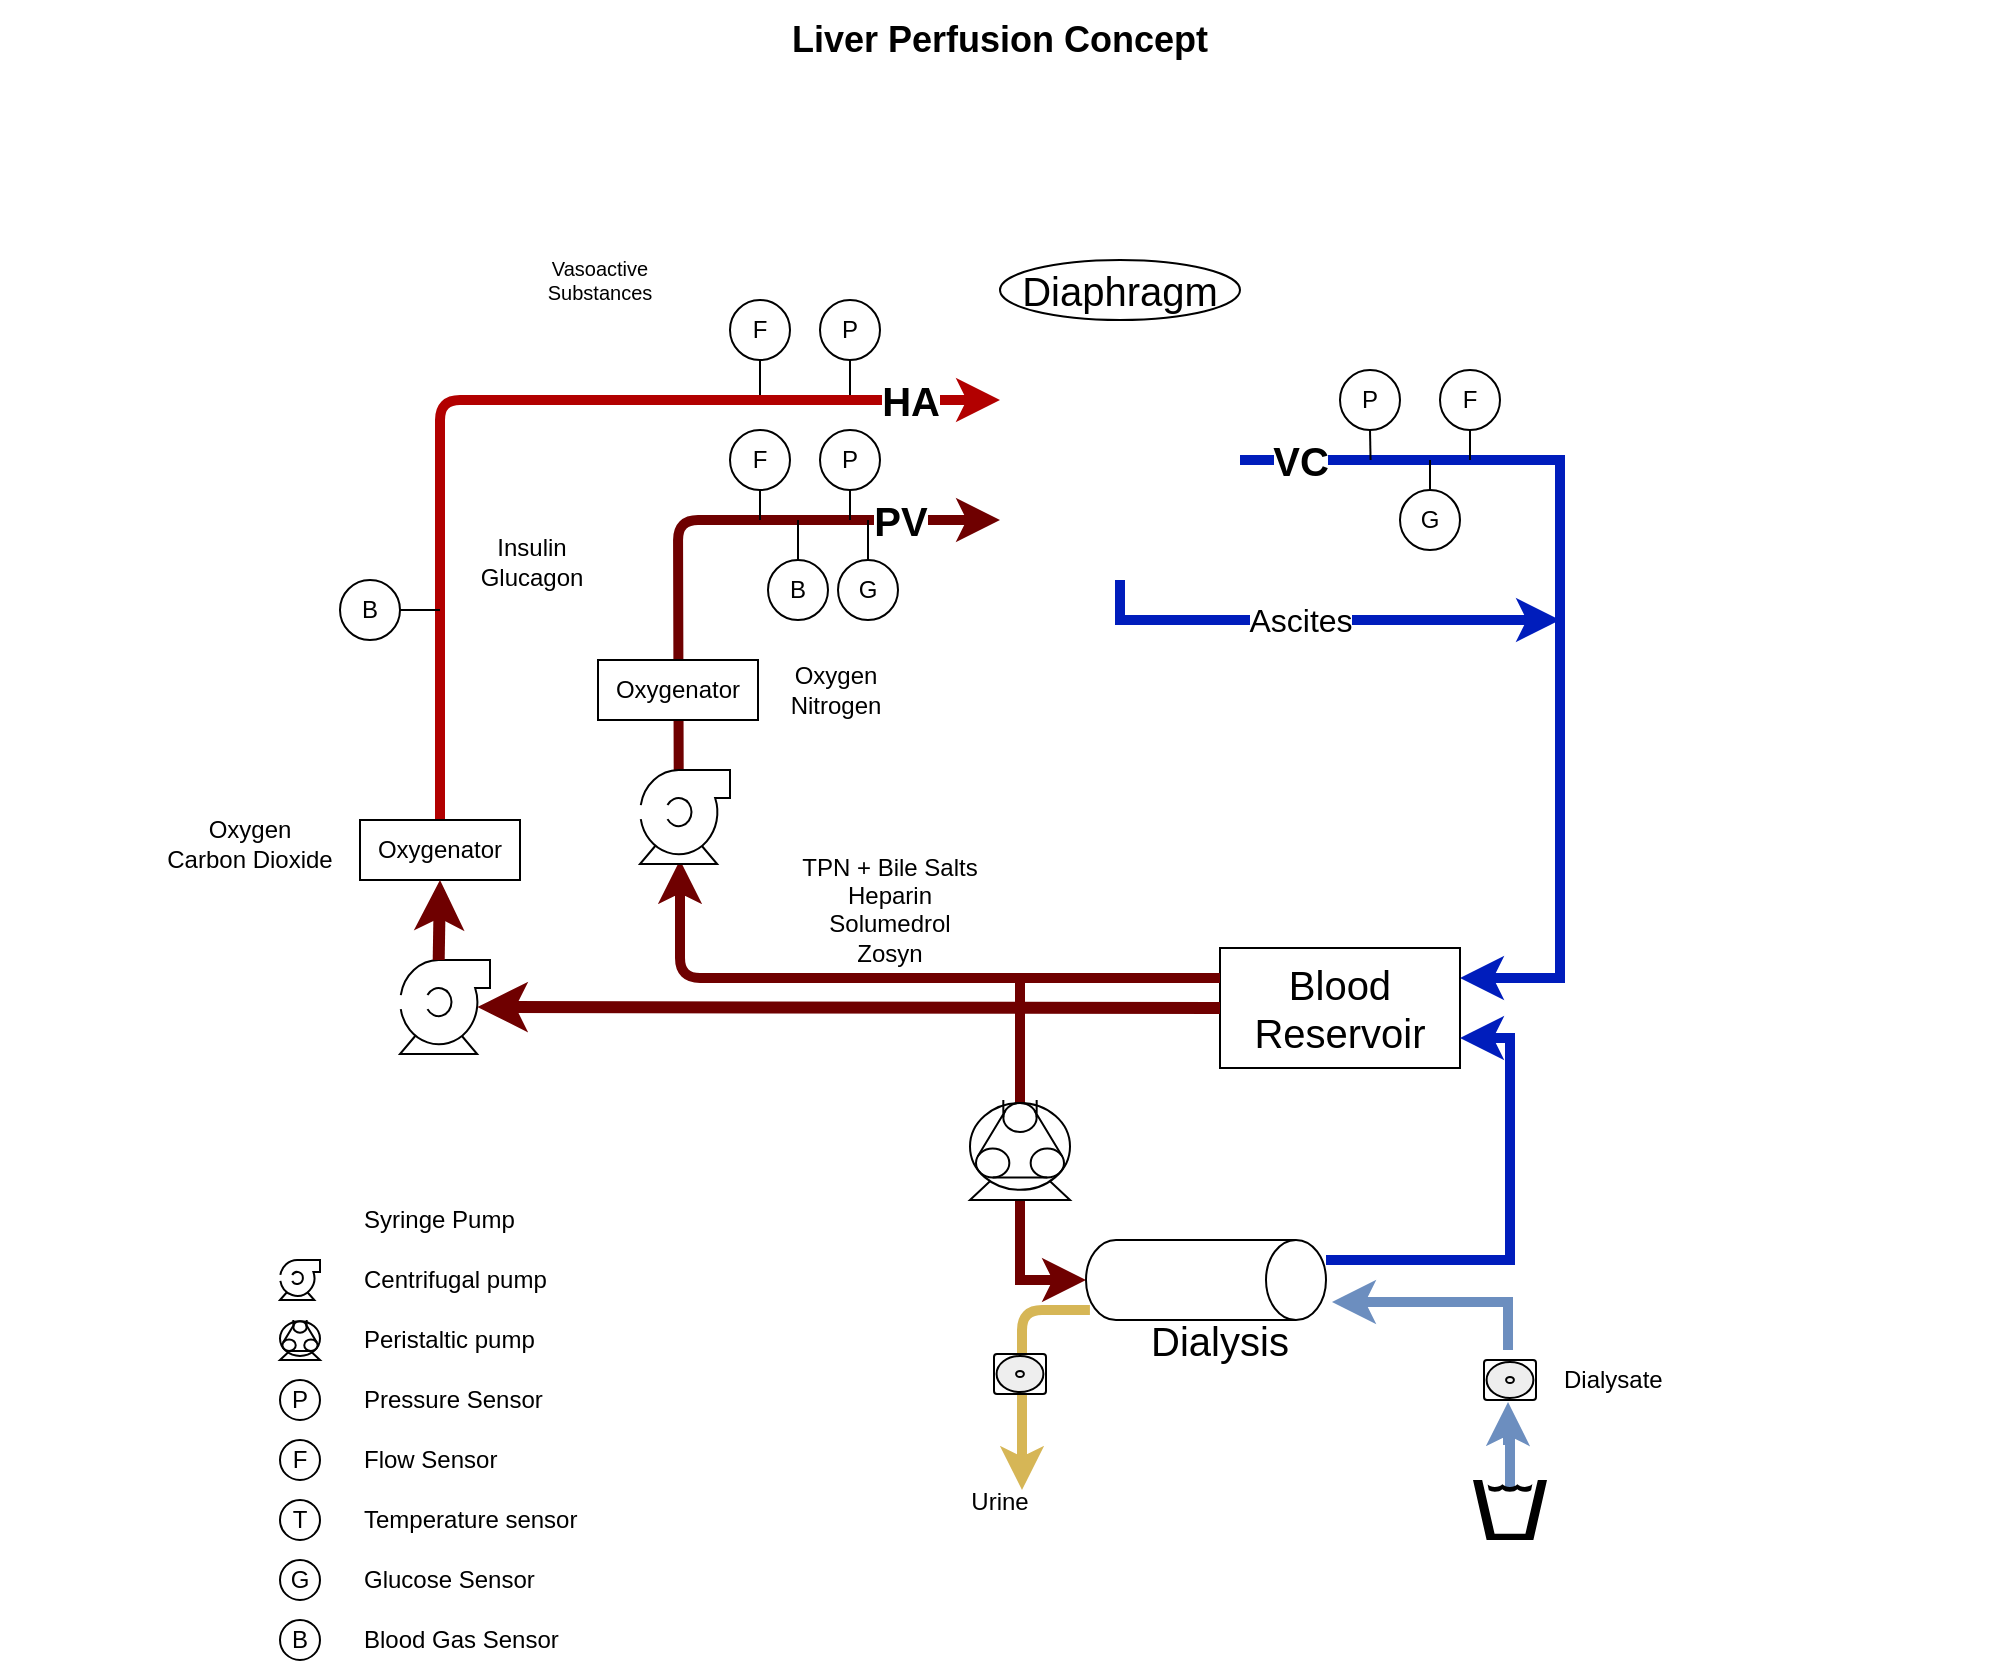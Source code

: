 <mxfile version="20.2.3" type="device" pages="2"><diagram id="9VLJ_vFf6JJyR0WL4E5F" name="Concept"><mxGraphModel dx="1111" dy="736" grid="1" gridSize="10" guides="1" tooltips="1" connect="1" arrows="1" fold="1" page="1" pageScale="1" pageWidth="1100" pageHeight="850" math="0" shadow="0"><root><mxCell id="0"/><mxCell id="1" parent="0"/><mxCell id="SnR6kqtiNs_RaaphnwEK-41" value="" style="html=1;startArrow=classic;startFill=1;endArrow=none;endFill=0;strokeWidth=5;fontSize=20;exitX=0;exitY=0.75;exitDx=0;exitDy=0;fillColor=#a20025;strokeColor=#6F0000;entryX=0.43;entryY=0;entryDx=0;entryDy=0;entryPerimeter=0;" parent="1" source="SnR6kqtiNs_RaaphnwEK-1" target="SnR6kqtiNs_RaaphnwEK-40" edge="1"><mxGeometry width="100" relative="1" as="geometry"><mxPoint x="540" y="260" as="sourcePoint"/><mxPoint x="379" y="380" as="targetPoint"/><Array as="points"><mxPoint x="379" y="260"/></Array></mxGeometry></mxCell><mxCell id="SnR6kqtiNs_RaaphnwEK-47" value="PV" style="edgeLabel;html=1;align=center;verticalAlign=middle;resizable=0;points=[];fontSize=20;fontStyle=1" parent="SnR6kqtiNs_RaaphnwEK-41" vertex="1" connectable="0"><mxGeometry x="-0.65" y="-1" relative="1" as="geometry"><mxPoint y="1" as="offset"/></mxGeometry></mxCell><mxCell id="SnR6kqtiNs_RaaphnwEK-48" style="edgeStyle=orthogonalEdgeStyle;rounded=0;orthogonalLoop=1;jettySize=auto;html=1;exitX=1;exitY=0.5;exitDx=0;exitDy=0;entryX=1;entryY=0.25;entryDx=0;entryDy=0;startArrow=none;startFill=0;endArrow=classic;endFill=1;strokeWidth=5;fontSize=20;fillColor=#0050ef;strokeColor=#001DBC;" parent="1" source="SnR6kqtiNs_RaaphnwEK-1" target="SnR6kqtiNs_RaaphnwEK-21" edge="1"><mxGeometry relative="1" as="geometry"><Array as="points"><mxPoint x="820" y="230"/><mxPoint x="820" y="489"/></Array></mxGeometry></mxCell><mxCell id="SnR6kqtiNs_RaaphnwEK-49" value="VC" style="edgeLabel;html=1;align=center;verticalAlign=middle;resizable=0;points=[];fontSize=20;fontStyle=1" parent="SnR6kqtiNs_RaaphnwEK-48" vertex="1" connectable="0"><mxGeometry x="-0.364" y="-82" relative="1" as="geometry"><mxPoint x="-119" y="-82" as="offset"/></mxGeometry></mxCell><mxCell id="cDgTBJEeZ--lIsdwxkIW-32" style="edgeStyle=orthogonalEdgeStyle;rounded=0;orthogonalLoop=1;jettySize=auto;html=1;exitX=0.5;exitY=1;exitDx=0;exitDy=0;endArrow=classic;endFill=1;strokeWidth=5;fontSize=12;fillColor=#0050ef;strokeColor=#001DBC;" parent="1" source="SnR6kqtiNs_RaaphnwEK-1" edge="1"><mxGeometry relative="1" as="geometry"><mxPoint x="820" y="310" as="targetPoint"/><Array as="points"><mxPoint x="600" y="310"/></Array></mxGeometry></mxCell><mxCell id="cDgTBJEeZ--lIsdwxkIW-33" value="Ascites" style="edgeLabel;html=1;align=center;verticalAlign=middle;resizable=0;points=[];fontSize=16;" parent="cDgTBJEeZ--lIsdwxkIW-32" vertex="1" connectable="0"><mxGeometry x="-0.323" y="-1" relative="1" as="geometry"><mxPoint x="28.86" y="-1.02" as="offset"/></mxGeometry></mxCell><mxCell id="SnR6kqtiNs_RaaphnwEK-1" value="" style="shape=image;html=1;verticalAlign=top;verticalLabelPosition=bottom;labelBackgroundColor=#ffffff;imageAspect=0;aspect=fixed;image=https://cdn4.iconfinder.com/data/icons/medical-hand-drawn-1/37/medical_hand_drawn_icon_illustration-24-128.png" parent="1" vertex="1"><mxGeometry x="540" y="170" width="120" height="120" as="geometry"/></mxCell><mxCell id="SnR6kqtiNs_RaaphnwEK-10" style="edgeStyle=orthogonalEdgeStyle;rounded=0;orthogonalLoop=1;jettySize=auto;html=1;exitX=0.5;exitY=1;exitDx=0;exitDy=0;strokeWidth=1;endArrow=none;endFill=0;" parent="1" source="SnR6kqtiNs_RaaphnwEK-2" edge="1"><mxGeometry relative="1" as="geometry"><mxPoint x="465" y="200" as="targetPoint"/></mxGeometry></mxCell><mxCell id="SnR6kqtiNs_RaaphnwEK-2" value="P" style="ellipse;whiteSpace=wrap;html=1;aspect=fixed;" parent="1" vertex="1"><mxGeometry x="450" y="150" width="30" height="30" as="geometry"/></mxCell><mxCell id="SnR6kqtiNs_RaaphnwEK-9" style="edgeStyle=orthogonalEdgeStyle;rounded=0;orthogonalLoop=1;jettySize=auto;html=1;exitX=0.5;exitY=1;exitDx=0;exitDy=0;strokeWidth=1;endArrow=none;endFill=0;" parent="1" source="SnR6kqtiNs_RaaphnwEK-3" edge="1"><mxGeometry relative="1" as="geometry"><mxPoint x="420" y="200" as="targetPoint"/></mxGeometry></mxCell><mxCell id="SnR6kqtiNs_RaaphnwEK-3" value="F" style="ellipse;whiteSpace=wrap;html=1;aspect=fixed;" parent="1" vertex="1"><mxGeometry x="405" y="150" width="30" height="30" as="geometry"/></mxCell><mxCell id="SnR6kqtiNs_RaaphnwEK-4" value="" style="shape=image;html=1;verticalAlign=top;verticalLabelPosition=bottom;labelBackgroundColor=#ffffff;imageAspect=0;aspect=fixed;image=https://cdn4.iconfinder.com/data/icons/medical-227/512/599_Injection_syringe_vaccine_medical-128.png" parent="1" vertex="1"><mxGeometry x="340" y="160" width="40" height="40" as="geometry"/></mxCell><mxCell id="SnR6kqtiNs_RaaphnwEK-6" value="" style="shape=image;html=1;verticalAlign=top;verticalLabelPosition=bottom;labelBackgroundColor=#ffffff;imageAspect=0;aspect=fixed;image=https://cdn4.iconfinder.com/data/icons/medical-227/512/599_Injection_syringe_vaccine_medical-128.png" parent="1" vertex="1"><mxGeometry x="300" y="160" width="40" height="40" as="geometry"/></mxCell><mxCell id="SnR6kqtiNs_RaaphnwEK-7" value="" style="endArrow=classic;html=1;entryX=0;entryY=0.25;entryDx=0;entryDy=0;strokeWidth=5;fillColor=#e51400;strokeColor=#B20000;exitX=0.5;exitY=0;exitDx=0;exitDy=0;" parent="1" source="SnR6kqtiNs_RaaphnwEK-13" target="SnR6kqtiNs_RaaphnwEK-1" edge="1"><mxGeometry relative="1" as="geometry"><mxPoint x="260" y="370" as="sourcePoint"/><mxPoint x="360" y="210" as="targetPoint"/><Array as="points"><mxPoint x="260" y="200"/></Array></mxGeometry></mxCell><mxCell id="SnR6kqtiNs_RaaphnwEK-8" value="HA" style="edgeLabel;resizable=0;html=1;align=center;verticalAlign=middle;fontSize=20;fontStyle=1" parent="SnR6kqtiNs_RaaphnwEK-7" connectable="0" vertex="1"><mxGeometry relative="1" as="geometry"><mxPoint x="200" as="offset"/></mxGeometry></mxCell><mxCell id="SnR6kqtiNs_RaaphnwEK-11" value="" style="shape=image;html=1;verticalAlign=top;verticalLabelPosition=bottom;labelBackgroundColor=#ffffff;imageAspect=0;aspect=fixed;image=https://cdn4.iconfinder.com/data/icons/medical-227/512/599_Injection_syringe_vaccine_medical-128.png;rotation=-90;" parent="1" vertex="1"><mxGeometry x="339" y="268" width="40" height="40" as="geometry"/></mxCell><mxCell id="SnR6kqtiNs_RaaphnwEK-12" value="" style="shape=image;html=1;verticalAlign=top;verticalLabelPosition=bottom;labelBackgroundColor=#ffffff;imageAspect=0;aspect=fixed;image=https://cdn4.iconfinder.com/data/icons/medical-227/512/599_Injection_syringe_vaccine_medical-128.png;rotation=-90;" parent="1" vertex="1"><mxGeometry x="339" y="254" width="40" height="40" as="geometry"/></mxCell><mxCell id="SnR6kqtiNs_RaaphnwEK-13" value="Oxygenator" style="rounded=0;whiteSpace=wrap;html=1;fontSize=12;" parent="1" vertex="1"><mxGeometry x="220" y="410" width="80" height="30" as="geometry"/></mxCell><mxCell id="SnR6kqtiNs_RaaphnwEK-17" style="edgeStyle=orthogonalEdgeStyle;rounded=0;orthogonalLoop=1;jettySize=auto;html=1;exitX=1;exitY=0.5;exitDx=0;exitDy=0;endArrow=none;endFill=0;strokeWidth=1;fontSize=10;" parent="1" source="SnR6kqtiNs_RaaphnwEK-14" edge="1"><mxGeometry relative="1" as="geometry"><mxPoint x="260" y="305" as="targetPoint"/></mxGeometry></mxCell><mxCell id="SnR6kqtiNs_RaaphnwEK-14" value="B" style="ellipse;whiteSpace=wrap;html=1;aspect=fixed;" parent="1" vertex="1"><mxGeometry x="210" y="290" width="30" height="30" as="geometry"/></mxCell><mxCell id="SnR6kqtiNs_RaaphnwEK-20" value="" style="shape=mxgraph.pid.pumps.centrifugal_pump_1;html=1;align=center;verticalLabelPosition=bottom;verticalAlign=top;dashed=0;fontSize=10;" parent="1" vertex="1"><mxGeometry x="240" y="480" width="45" height="47" as="geometry"/></mxCell><mxCell id="SnR6kqtiNs_RaaphnwEK-65" style="edgeStyle=orthogonalEdgeStyle;rounded=0;orthogonalLoop=1;jettySize=auto;html=1;exitX=0.5;exitY=1;exitDx=0;exitDy=0;startArrow=none;startFill=0;endArrow=classic;endFill=1;strokeWidth=5;fontSize=20;exitPerimeter=0;fillColor=#a20025;strokeColor=#6F0000;entryX=0.5;entryY=1;entryDx=0;entryDy=0;entryPerimeter=0;" parent="1" target="SnR6kqtiNs_RaaphnwEK-50" edge="1"><mxGeometry relative="1" as="geometry"><Array as="points"><mxPoint x="550" y="640"/></Array><mxPoint x="550" y="490" as="sourcePoint"/></mxGeometry></mxCell><mxCell id="SnR6kqtiNs_RaaphnwEK-21" value="&lt;div style=&quot;font-size: 20px;&quot;&gt;Blood&lt;/div&gt;&lt;div style=&quot;font-size: 20px;&quot;&gt;Reservoir&lt;/div&gt;" style="rounded=0;whiteSpace=wrap;html=1;fontSize=20;" parent="1" vertex="1"><mxGeometry x="650" y="474" width="120" height="60" as="geometry"/></mxCell><mxCell id="SnR6kqtiNs_RaaphnwEK-24" value="" style="html=1;endArrow=none;endFill=0;strokeWidth=6;fontSize=20;entryX=0;entryY=0.5;entryDx=0;entryDy=0;exitX=0.86;exitY=0.5;exitDx=0;exitDy=0;exitPerimeter=0;fillColor=#a20025;strokeColor=#6F0000;startArrow=classic;startFill=1;" parent="1" source="SnR6kqtiNs_RaaphnwEK-20" target="SnR6kqtiNs_RaaphnwEK-21" edge="1"><mxGeometry width="100" relative="1" as="geometry"><mxPoint x="430" y="503.5" as="sourcePoint"/><mxPoint x="530" y="503.5" as="targetPoint"/></mxGeometry></mxCell><mxCell id="SnR6kqtiNs_RaaphnwEK-25" value="" style="html=1;startArrow=classic;startFill=1;endArrow=none;endFill=0;strokeWidth=6;fontSize=20;exitX=0.5;exitY=1;exitDx=0;exitDy=0;entryX=0.43;entryY=0;entryDx=0;entryDy=0;entryPerimeter=0;fillColor=#a20025;strokeColor=#6F0000;" parent="1" source="SnR6kqtiNs_RaaphnwEK-13" target="SnR6kqtiNs_RaaphnwEK-20" edge="1"><mxGeometry width="100" relative="1" as="geometry"><mxPoint x="310" y="460" as="sourcePoint"/><mxPoint x="410" y="460" as="targetPoint"/></mxGeometry></mxCell><mxCell id="SnR6kqtiNs_RaaphnwEK-26" value="" style="shape=image;html=1;verticalAlign=top;verticalLabelPosition=bottom;labelBackgroundColor=#ffffff;imageAspect=0;aspect=fixed;image=https://cdn4.iconfinder.com/data/icons/medical-227/512/599_Injection_syringe_vaccine_medical-128.png;rotation=90;" parent="1" vertex="1"><mxGeometry x="380" y="453" width="40" height="40" as="geometry"/></mxCell><mxCell id="SnR6kqtiNs_RaaphnwEK-27" value="" style="shape=image;html=1;verticalAlign=top;verticalLabelPosition=bottom;labelBackgroundColor=#ffffff;imageAspect=0;aspect=fixed;image=https://cdn4.iconfinder.com/data/icons/medical-227/512/599_Injection_syringe_vaccine_medical-128.png;rotation=90;" parent="1" vertex="1"><mxGeometry x="380" y="438" width="40" height="40" as="geometry"/></mxCell><mxCell id="SnR6kqtiNs_RaaphnwEK-28" value="" style="html=1;startArrow=classic;startFill=1;endArrow=none;endFill=0;strokeWidth=5;fontSize=20;entryX=0;entryY=0.25;entryDx=0;entryDy=0;fillColor=#a20025;strokeColor=#6F0000;" parent="1" target="SnR6kqtiNs_RaaphnwEK-21" edge="1"><mxGeometry width="100" relative="1" as="geometry"><mxPoint x="380" y="430" as="sourcePoint"/><mxPoint x="580" y="480" as="targetPoint"/><Array as="points"><mxPoint x="380" y="489"/></Array></mxGeometry></mxCell><mxCell id="SnR6kqtiNs_RaaphnwEK-34" style="edgeStyle=orthogonalEdgeStyle;rounded=0;orthogonalLoop=1;jettySize=auto;html=1;exitX=0.5;exitY=1;exitDx=0;exitDy=0;startArrow=none;startFill=0;endArrow=none;endFill=0;strokeWidth=1;fontSize=20;" parent="1" source="SnR6kqtiNs_RaaphnwEK-30" edge="1"><mxGeometry relative="1" as="geometry"><mxPoint x="420" y="260" as="targetPoint"/></mxGeometry></mxCell><mxCell id="SnR6kqtiNs_RaaphnwEK-30" value="F" style="ellipse;whiteSpace=wrap;html=1;aspect=fixed;" parent="1" vertex="1"><mxGeometry x="405" y="215" width="30" height="30" as="geometry"/></mxCell><mxCell id="SnR6kqtiNs_RaaphnwEK-35" style="edgeStyle=orthogonalEdgeStyle;rounded=0;orthogonalLoop=1;jettySize=auto;html=1;exitX=0.5;exitY=1;exitDx=0;exitDy=0;startArrow=none;startFill=0;endArrow=none;endFill=0;strokeWidth=1;fontSize=20;" parent="1" source="SnR6kqtiNs_RaaphnwEK-31" edge="1"><mxGeometry relative="1" as="geometry"><mxPoint x="465" y="260" as="targetPoint"/></mxGeometry></mxCell><mxCell id="SnR6kqtiNs_RaaphnwEK-31" value="P" style="ellipse;whiteSpace=wrap;html=1;aspect=fixed;" parent="1" vertex="1"><mxGeometry x="450" y="215" width="30" height="30" as="geometry"/></mxCell><mxCell id="SnR6kqtiNs_RaaphnwEK-38" style="edgeStyle=orthogonalEdgeStyle;rounded=0;orthogonalLoop=1;jettySize=auto;html=1;exitX=0.5;exitY=0;exitDx=0;exitDy=0;startArrow=none;startFill=0;endArrow=none;endFill=0;strokeWidth=1;fontSize=20;" parent="1" source="SnR6kqtiNs_RaaphnwEK-37" edge="1"><mxGeometry relative="1" as="geometry"><mxPoint x="439" y="260" as="targetPoint"/><mxPoint x="433" y="280" as="sourcePoint"/></mxGeometry></mxCell><mxCell id="SnR6kqtiNs_RaaphnwEK-37" value="B" style="ellipse;whiteSpace=wrap;html=1;aspect=fixed;" parent="1" vertex="1"><mxGeometry x="424" y="280" width="30" height="30" as="geometry"/></mxCell><mxCell id="SnR6kqtiNs_RaaphnwEK-40" value="" style="shape=mxgraph.pid.pumps.centrifugal_pump_1;html=1;align=center;verticalLabelPosition=bottom;verticalAlign=top;dashed=0;fontSize=10;" parent="1" vertex="1"><mxGeometry x="360" y="385" width="45" height="47" as="geometry"/></mxCell><mxCell id="SnR6kqtiNs_RaaphnwEK-43" value="&lt;div style=&quot;font-size: 12px;&quot;&gt;Insulin&lt;/div&gt;&lt;div style=&quot;font-size: 12px;&quot;&gt;Glucagon&lt;/div&gt;" style="text;html=1;strokeColor=none;fillColor=none;align=center;verticalAlign=middle;whiteSpace=wrap;rounded=0;fontSize=12;" parent="1" vertex="1"><mxGeometry x="286" y="271" width="40" height="20" as="geometry"/></mxCell><mxCell id="SnR6kqtiNs_RaaphnwEK-44" value="&lt;div&gt;Vasoactive&lt;/div&gt;&lt;div&gt;Substances&lt;br&gt;&lt;/div&gt;" style="text;html=1;strokeColor=none;fillColor=none;align=center;verticalAlign=middle;whiteSpace=wrap;rounded=0;fontSize=10;" parent="1" vertex="1"><mxGeometry x="320" y="130" width="40" height="20" as="geometry"/></mxCell><mxCell id="SnR6kqtiNs_RaaphnwEK-45" value="&lt;div style=&quot;font-size: 12px;&quot;&gt;TPN +&amp;nbsp;&lt;span style=&quot;background-color: initial;&quot;&gt;Bile Salts&lt;/span&gt;&lt;/div&gt;&lt;div style=&quot;font-size: 12px;&quot;&gt;&lt;span style=&quot;background-color: initial;&quot;&gt;Heparin&lt;/span&gt;&lt;/div&gt;&lt;div style=&quot;font-size: 12px;&quot;&gt;&lt;span style=&quot;background-color: initial;&quot;&gt;Solumedrol&lt;/span&gt;&lt;/div&gt;&lt;div style=&quot;font-size: 12px;&quot;&gt;&lt;span style=&quot;background-color: initial;&quot;&gt;Zosyn&lt;/span&gt;&lt;/div&gt;&lt;div style=&quot;font-size: 12px;&quot;&gt;&lt;span style=&quot;background-color: initial;&quot;&gt;&lt;br&gt;&lt;/span&gt;&lt;/div&gt;" style="text;html=1;strokeColor=none;fillColor=none;align=center;verticalAlign=middle;whiteSpace=wrap;rounded=0;fontSize=12;" parent="1" vertex="1"><mxGeometry x="430" y="452" width="110" height="20" as="geometry"/></mxCell><mxCell id="SnR6kqtiNs_RaaphnwEK-50" value="" style="shape=cylinder2;whiteSpace=wrap;html=1;boundedLbl=1;backgroundOutline=1;size=15;fontSize=20;rotation=90;" parent="1" vertex="1"><mxGeometry x="623" y="580" width="40" height="120" as="geometry"/></mxCell><mxCell id="SnR6kqtiNs_RaaphnwEK-53" style="edgeStyle=orthogonalEdgeStyle;rounded=0;orthogonalLoop=1;jettySize=auto;html=1;startArrow=none;startFill=0;endArrow=classic;endFill=1;strokeWidth=5;fontSize=20;fillColor=#0050ef;strokeColor=#001DBC;exitX=0.25;exitY=0;exitDx=0;exitDy=0;exitPerimeter=0;entryX=1;entryY=0.75;entryDx=0;entryDy=0;" parent="1" source="SnR6kqtiNs_RaaphnwEK-50" target="SnR6kqtiNs_RaaphnwEK-21" edge="1"><mxGeometry relative="1" as="geometry"><mxPoint x="800" y="520" as="targetPoint"/><Array as="points"><mxPoint x="795" y="630"/><mxPoint x="795" y="519"/></Array><mxPoint x="710" y="610" as="sourcePoint"/></mxGeometry></mxCell><mxCell id="SnR6kqtiNs_RaaphnwEK-51" value="" style="shape=mxgraph.pid.pumps.peristaltic;html=1;align=center;verticalLabelPosition=bottom;verticalAlign=top;dashed=0;fontSize=20;" parent="1" vertex="1"><mxGeometry x="525" y="550" width="50" height="50" as="geometry"/></mxCell><mxCell id="SnR6kqtiNs_RaaphnwEK-66" value="Dialysis" style="text;html=1;strokeColor=none;fillColor=none;align=center;verticalAlign=middle;whiteSpace=wrap;rounded=0;fontSize=20;" parent="1" vertex="1"><mxGeometry x="630" y="660" width="40" height="20" as="geometry"/></mxCell><mxCell id="SnR6kqtiNs_RaaphnwEK-70" value="&lt;div&gt;Diaphragm&lt;/div&gt;" style="ellipse;whiteSpace=wrap;html=1;fontSize=20;" parent="1" vertex="1"><mxGeometry x="540" y="130" width="120" height="30" as="geometry"/></mxCell><mxCell id="cDgTBJEeZ--lIsdwxkIW-2" value="" style="shape=mxgraph.pid.pumps.centrifugal_pump_1;html=1;align=center;verticalLabelPosition=bottom;verticalAlign=top;dashed=0;fontSize=10;" parent="1" vertex="1"><mxGeometry x="180" y="630" width="20" height="20" as="geometry"/></mxCell><mxCell id="cDgTBJEeZ--lIsdwxkIW-3" value="Centrifugal pump" style="text;html=1;strokeColor=none;fillColor=none;align=left;verticalAlign=middle;whiteSpace=wrap;rounded=0;" parent="1" vertex="1"><mxGeometry x="220" y="630" width="110" height="20" as="geometry"/></mxCell><mxCell id="cDgTBJEeZ--lIsdwxkIW-4" value="" style="shape=mxgraph.pid.pumps.peristaltic;html=1;align=center;verticalLabelPosition=bottom;verticalAlign=top;dashed=0;fontSize=20;" parent="1" vertex="1"><mxGeometry x="180" y="660" width="20" height="20" as="geometry"/></mxCell><mxCell id="cDgTBJEeZ--lIsdwxkIW-5" value="Peristaltic pump" style="text;html=1;strokeColor=none;fillColor=none;align=left;verticalAlign=middle;whiteSpace=wrap;rounded=0;" parent="1" vertex="1"><mxGeometry x="220" y="660" width="110" height="20" as="geometry"/></mxCell><mxCell id="cDgTBJEeZ--lIsdwxkIW-6" value="P" style="ellipse;whiteSpace=wrap;html=1;aspect=fixed;" parent="1" vertex="1"><mxGeometry x="180" y="690" width="20" height="20" as="geometry"/></mxCell><mxCell id="cDgTBJEeZ--lIsdwxkIW-7" value="Pressure Sensor" style="text;html=1;strokeColor=none;fillColor=none;align=left;verticalAlign=middle;whiteSpace=wrap;rounded=0;" parent="1" vertex="1"><mxGeometry x="220" y="690" width="110" height="20" as="geometry"/></mxCell><mxCell id="cDgTBJEeZ--lIsdwxkIW-10" value="Flow Sensor" style="text;html=1;strokeColor=none;fillColor=none;align=left;verticalAlign=middle;whiteSpace=wrap;rounded=0;" parent="1" vertex="1"><mxGeometry x="220" y="720" width="90" height="20" as="geometry"/></mxCell><mxCell id="cDgTBJEeZ--lIsdwxkIW-11" value="F" style="ellipse;whiteSpace=wrap;html=1;aspect=fixed;" parent="1" vertex="1"><mxGeometry x="180" y="720" width="20" height="20" as="geometry"/></mxCell><mxCell id="cDgTBJEeZ--lIsdwxkIW-12" value="Temperature sensor" style="text;html=1;strokeColor=none;fillColor=none;align=left;verticalAlign=middle;whiteSpace=wrap;rounded=0;" parent="1" vertex="1"><mxGeometry x="220" y="750" width="130" height="20" as="geometry"/></mxCell><mxCell id="cDgTBJEeZ--lIsdwxkIW-13" value="T" style="ellipse;whiteSpace=wrap;html=1;aspect=fixed;" parent="1" vertex="1"><mxGeometry x="180" y="750" width="20" height="20" as="geometry"/></mxCell><mxCell id="cDgTBJEeZ--lIsdwxkIW-14" value="Glucose Sensor" style="text;html=1;strokeColor=none;fillColor=none;align=left;verticalAlign=middle;whiteSpace=wrap;rounded=0;" parent="1" vertex="1"><mxGeometry x="220" y="780" width="130" height="20" as="geometry"/></mxCell><mxCell id="cDgTBJEeZ--lIsdwxkIW-15" value="G" style="ellipse;whiteSpace=wrap;html=1;aspect=fixed;" parent="1" vertex="1"><mxGeometry x="180" y="780" width="20" height="20" as="geometry"/></mxCell><mxCell id="cDgTBJEeZ--lIsdwxkIW-16" value="Blood Gas Sensor" style="text;html=1;strokeColor=none;fillColor=none;align=left;verticalAlign=middle;whiteSpace=wrap;rounded=0;" parent="1" vertex="1"><mxGeometry x="220" y="810" width="120" height="20" as="geometry"/></mxCell><mxCell id="cDgTBJEeZ--lIsdwxkIW-17" value="B" style="ellipse;whiteSpace=wrap;html=1;aspect=fixed;" parent="1" vertex="1"><mxGeometry x="180" y="810" width="20" height="20" as="geometry"/></mxCell><mxCell id="cDgTBJEeZ--lIsdwxkIW-23" style="edgeStyle=orthogonalEdgeStyle;rounded=0;orthogonalLoop=1;jettySize=auto;html=1;exitX=0.5;exitY=0.115;exitDx=0;exitDy=0;exitPerimeter=0;entryX=0.462;entryY=1.05;entryDx=0;entryDy=0;entryPerimeter=0;strokeWidth=5;fillColor=#dae8fc;strokeColor=#6c8ebf;" parent="1" source="cDgTBJEeZ--lIsdwxkIW-18" target="cDgTBJEeZ--lIsdwxkIW-21" edge="1"><mxGeometry relative="1" as="geometry"/></mxCell><mxCell id="cDgTBJEeZ--lIsdwxkIW-18" value="" style="shape=mxgraph.signs.food.drinking_water_1;html=1;fillColor=#000000;strokeColor=none;verticalLabelPosition=bottom;verticalAlign=top;align=center;" parent="1" vertex="1"><mxGeometry x="776.5" y="740" width="37" height="30" as="geometry"/></mxCell><mxCell id="cDgTBJEeZ--lIsdwxkIW-21" value="" style="verticalLabelPosition=bottom;html=1;verticalAlign=top;align=center;shape=mxgraph.floorplan.water_cooler;" parent="1" vertex="1"><mxGeometry x="782" y="680" width="26" height="20" as="geometry"/></mxCell><mxCell id="cDgTBJEeZ--lIsdwxkIW-24" value="" style="endArrow=classic;html=1;strokeWidth=5;exitX=0.462;exitY=-0.25;exitDx=0;exitDy=0;exitPerimeter=0;entryX=0.775;entryY=-0.025;entryDx=0;entryDy=0;entryPerimeter=0;rounded=0;fillColor=#dae8fc;strokeColor=#6c8ebf;" parent="1" source="cDgTBJEeZ--lIsdwxkIW-21" target="SnR6kqtiNs_RaaphnwEK-50" edge="1"><mxGeometry width="50" height="50" relative="1" as="geometry"><mxPoint x="710" y="740" as="sourcePoint"/><mxPoint x="760" y="690" as="targetPoint"/><Array as="points"><mxPoint x="794" y="651"/></Array></mxGeometry></mxCell><mxCell id="cDgTBJEeZ--lIsdwxkIW-25" value="Dialysate" style="text;html=1;strokeColor=none;fillColor=none;align=left;verticalAlign=middle;whiteSpace=wrap;rounded=0;" parent="1" vertex="1"><mxGeometry x="820" y="680" width="80" height="20" as="geometry"/></mxCell><mxCell id="cDgTBJEeZ--lIsdwxkIW-26" value="" style="endArrow=classic;html=1;strokeWidth=5;exitX=0.8;exitY=0.967;exitDx=0;exitDy=0;exitPerimeter=0;fillColor=#fff2cc;strokeColor=#d6b656;" parent="1" edge="1"><mxGeometry width="50" height="50" relative="1" as="geometry"><mxPoint x="584.96" y="655" as="sourcePoint"/><mxPoint x="551" y="745" as="targetPoint"/><Array as="points"><mxPoint x="551" y="655"/></Array></mxGeometry></mxCell><mxCell id="cDgTBJEeZ--lIsdwxkIW-27" value="Urine" style="text;html=1;strokeColor=none;fillColor=none;align=center;verticalAlign=middle;whiteSpace=wrap;rounded=0;" parent="1" vertex="1"><mxGeometry x="520" y="741" width="40" height="20" as="geometry"/></mxCell><mxCell id="cDgTBJEeZ--lIsdwxkIW-30" style="edgeStyle=orthogonalEdgeStyle;rounded=0;orthogonalLoop=1;jettySize=auto;html=1;exitX=0.5;exitY=1;exitDx=0;exitDy=0;strokeWidth=1;fontSize=12;endArrow=none;endFill=0;" parent="1" source="cDgTBJEeZ--lIsdwxkIW-28" edge="1"><mxGeometry relative="1" as="geometry"><mxPoint x="725.286" y="230" as="targetPoint"/></mxGeometry></mxCell><mxCell id="cDgTBJEeZ--lIsdwxkIW-28" value="P" style="ellipse;whiteSpace=wrap;html=1;aspect=fixed;" parent="1" vertex="1"><mxGeometry x="710" y="185" width="30" height="30" as="geometry"/></mxCell><mxCell id="cDgTBJEeZ--lIsdwxkIW-31" style="edgeStyle=orthogonalEdgeStyle;rounded=0;orthogonalLoop=1;jettySize=auto;html=1;exitX=0.5;exitY=0;exitDx=0;exitDy=0;endArrow=none;endFill=0;strokeWidth=1;fontSize=12;" parent="1" edge="1"><mxGeometry relative="1" as="geometry"><mxPoint x="755" y="230" as="targetPoint"/><mxPoint x="755" y="245" as="sourcePoint"/></mxGeometry></mxCell><mxCell id="oa8pIe6IxNA77g2vXXBx-1" value="&lt;font style=&quot;font-size: 18px&quot;&gt;&lt;b&gt;Liver Perfusion Concept&lt;/b&gt;&lt;/font&gt;" style="text;html=1;strokeColor=none;fillColor=none;align=center;verticalAlign=middle;whiteSpace=wrap;rounded=0;" parent="1" vertex="1"><mxGeometry x="40" width="1000" height="40" as="geometry"/></mxCell><mxCell id="5ybJq5EP4xrw-v0Njb7M-8" value="" style="shape=image;html=1;verticalAlign=top;verticalLabelPosition=bottom;labelBackgroundColor=#ffffff;imageAspect=0;aspect=fixed;image=https://cdn4.iconfinder.com/data/icons/medical-227/512/599_Injection_syringe_vaccine_medical-128.png;rotation=90;" parent="1" vertex="1"><mxGeometry x="180" y="600" width="20" height="20" as="geometry"/></mxCell><mxCell id="5ybJq5EP4xrw-v0Njb7M-9" value="Syringe Pump" style="text;html=1;strokeColor=none;fillColor=none;align=left;verticalAlign=middle;whiteSpace=wrap;rounded=0;" parent="1" vertex="1"><mxGeometry x="220" y="600" width="110" height="20" as="geometry"/></mxCell><mxCell id="nGsSbB5L_cPERdTjk8zN-1" value="Oxygenator" style="rounded=0;whiteSpace=wrap;html=1;fontSize=12;" parent="1" vertex="1"><mxGeometry x="339" y="330" width="80" height="30" as="geometry"/></mxCell><mxCell id="nGsSbB5L_cPERdTjk8zN-5" value="" style="verticalLabelPosition=bottom;html=1;verticalAlign=top;align=center;shape=mxgraph.floorplan.water_cooler;" parent="1" vertex="1"><mxGeometry x="537" y="677" width="26" height="20" as="geometry"/></mxCell><mxCell id="nGsSbB5L_cPERdTjk8zN-7" value="&lt;div style=&quot;font-size: 12px;&quot;&gt;Oxygen&lt;/div&gt;&lt;div style=&quot;font-size: 12px;&quot;&gt;Carbon Dioxide&lt;/div&gt;" style="text;html=1;strokeColor=none;fillColor=none;align=center;verticalAlign=middle;whiteSpace=wrap;rounded=0;fontSize=12;" parent="1" vertex="1"><mxGeometry x="110" y="412" width="110" height="20" as="geometry"/></mxCell><mxCell id="nGsSbB5L_cPERdTjk8zN-8" value="&lt;div style=&quot;font-size: 12px;&quot;&gt;Oxygen&lt;/div&gt;&lt;div style=&quot;font-size: 12px;&quot;&gt;Nitrogen&lt;/div&gt;" style="text;html=1;strokeColor=none;fillColor=none;align=center;verticalAlign=middle;whiteSpace=wrap;rounded=0;fontSize=12;" parent="1" vertex="1"><mxGeometry x="403" y="335" width="110" height="20" as="geometry"/></mxCell><mxCell id="nGsSbB5L_cPERdTjk8zN-9" value="G" style="ellipse;whiteSpace=wrap;html=1;aspect=fixed;" parent="1" vertex="1"><mxGeometry x="740" y="245" width="30" height="30" as="geometry"/></mxCell><mxCell id="nGsSbB5L_cPERdTjk8zN-10" value="G" style="ellipse;whiteSpace=wrap;html=1;aspect=fixed;" parent="1" vertex="1"><mxGeometry x="459" y="280" width="30" height="30" as="geometry"/></mxCell><mxCell id="nGsSbB5L_cPERdTjk8zN-17" style="edgeStyle=orthogonalEdgeStyle;rounded=0;orthogonalLoop=1;jettySize=auto;html=1;exitX=0.5;exitY=0;exitDx=0;exitDy=0;startArrow=none;startFill=0;endArrow=none;endFill=0;strokeWidth=1;fontSize=20;" parent="1" edge="1"><mxGeometry relative="1" as="geometry"><mxPoint x="474" y="260" as="targetPoint"/><mxPoint x="474" y="280" as="sourcePoint"/></mxGeometry></mxCell><mxCell id="nGsSbB5L_cPERdTjk8zN-19" value="F" style="ellipse;whiteSpace=wrap;html=1;aspect=fixed;" parent="1" vertex="1"><mxGeometry x="760" y="185" width="30" height="30" as="geometry"/></mxCell><mxCell id="nGsSbB5L_cPERdTjk8zN-20" style="edgeStyle=orthogonalEdgeStyle;rounded=0;orthogonalLoop=1;jettySize=auto;html=1;exitX=0.5;exitY=1;exitDx=0;exitDy=0;startArrow=none;startFill=0;endArrow=none;endFill=0;strokeWidth=1;fontSize=20;" parent="1" edge="1"><mxGeometry relative="1" as="geometry"><mxPoint x="775" y="230" as="targetPoint"/><mxPoint x="775" y="215" as="sourcePoint"/></mxGeometry></mxCell></root></mxGraphModel></diagram><diagram id="FuzJ2GqjqfgksHpLNMR2" name="Control Connections"><mxGraphModel dx="1111" dy="736" grid="1" gridSize="10" guides="1" tooltips="1" connect="1" arrows="1" fold="1" page="1" pageScale="1" pageWidth="850" pageHeight="1100" math="0" shadow="0"><root><mxCell id="emx5HkiT2nVaxeeJefhd-0"/><mxCell id="emx5HkiT2nVaxeeJefhd-1" parent="emx5HkiT2nVaxeeJefhd-0"/><mxCell id="belwvGWIVHGJn_dVYJn0-0" value="" style="html=1;startArrow=classic;startFill=1;endArrow=none;endFill=0;strokeWidth=5;fontSize=20;exitX=0.132;exitY=1.003;exitDx=0;exitDy=0;entryX=0.43;entryY=0;entryDx=0;entryDy=0;entryPerimeter=0;exitPerimeter=0;" parent="emx5HkiT2nVaxeeJefhd-1" source="belwvGWIVHGJn_dVYJn0-6" target="belwvGWIVHGJn_dVYJn0-39" edge="1"><mxGeometry width="100" relative="1" as="geometry"><mxPoint x="440" y="325" as="sourcePoint"/><mxPoint x="310" y="335" as="targetPoint"/><Array as="points"><mxPoint x="456" y="325"/><mxPoint x="279" y="325"/></Array></mxGeometry></mxCell><mxCell id="belwvGWIVHGJn_dVYJn0-1" value="PV" style="edgeLabel;html=1;align=center;verticalAlign=middle;resizable=0;points=[];fontSize=20;fontStyle=1" parent="belwvGWIVHGJn_dVYJn0-0" vertex="1" connectable="0"><mxGeometry x="-0.65" y="-1" relative="1" as="geometry"><mxPoint x="-28.97" y="1" as="offset"/></mxGeometry></mxCell><mxCell id="belwvGWIVHGJn_dVYJn0-2" style="edgeStyle=orthogonalEdgeStyle;rounded=0;orthogonalLoop=1;jettySize=auto;html=1;exitX=1;exitY=0.5;exitDx=0;exitDy=0;entryX=1;entryY=0.25;entryDx=0;entryDy=0;startArrow=none;startFill=0;endArrow=classic;endFill=1;strokeWidth=5;fontSize=20;" parent="emx5HkiT2nVaxeeJefhd-1" source="belwvGWIVHGJn_dVYJn0-6" target="belwvGWIVHGJn_dVYJn0-27" edge="1"><mxGeometry relative="1" as="geometry"><Array as="points"><mxPoint x="720" y="220"/><mxPoint x="720" y="554"/></Array></mxGeometry></mxCell><mxCell id="belwvGWIVHGJn_dVYJn0-3" value="VC" style="edgeLabel;html=1;align=center;verticalAlign=middle;resizable=0;points=[];fontSize=20;fontStyle=1" parent="belwvGWIVHGJn_dVYJn0-2" vertex="1" connectable="0"><mxGeometry x="-0.364" y="-82" relative="1" as="geometry"><mxPoint x="-48" y="-12.86" as="offset"/></mxGeometry></mxCell><mxCell id="belwvGWIVHGJn_dVYJn0-6" value="" style="shape=image;html=1;verticalAlign=top;verticalLabelPosition=bottom;labelBackgroundColor=#ffffff;imageAspect=0;aspect=fixed;image=https://cdn4.iconfinder.com/data/icons/medical-hand-drawn-1/37/medical_hand_drawn_icon_illustration-24-128.png" parent="emx5HkiT2nVaxeeJefhd-1" vertex="1"><mxGeometry x="440" y="160" width="120" height="120" as="geometry"/></mxCell><mxCell id="belwvGWIVHGJn_dVYJn0-7" style="edgeStyle=orthogonalEdgeStyle;rounded=0;orthogonalLoop=1;jettySize=auto;html=1;exitX=0.5;exitY=1;exitDx=0;exitDy=0;strokeWidth=1;endArrow=none;endFill=0;" parent="emx5HkiT2nVaxeeJefhd-1" source="belwvGWIVHGJn_dVYJn0-8" edge="1"><mxGeometry relative="1" as="geometry"><mxPoint x="365" y="190" as="targetPoint"/></mxGeometry></mxCell><mxCell id="belwvGWIVHGJn_dVYJn0-8" value="P" style="ellipse;whiteSpace=wrap;html=1;aspect=fixed;" parent="emx5HkiT2nVaxeeJefhd-1" vertex="1"><mxGeometry x="350" y="140" width="30" height="30" as="geometry"/></mxCell><mxCell id="belwvGWIVHGJn_dVYJn0-9" style="edgeStyle=orthogonalEdgeStyle;rounded=0;orthogonalLoop=1;jettySize=auto;html=1;exitX=0.5;exitY=1;exitDx=0;exitDy=0;strokeWidth=1;endArrow=none;endFill=0;" parent="emx5HkiT2nVaxeeJefhd-1" source="belwvGWIVHGJn_dVYJn0-10" edge="1"><mxGeometry relative="1" as="geometry"><mxPoint x="320" y="190" as="targetPoint"/></mxGeometry></mxCell><mxCell id="belwvGWIVHGJn_dVYJn0-10" value="F" style="ellipse;whiteSpace=wrap;html=1;aspect=fixed;" parent="emx5HkiT2nVaxeeJefhd-1" vertex="1"><mxGeometry x="305" y="140" width="30" height="30" as="geometry"/></mxCell><mxCell id="belwvGWIVHGJn_dVYJn0-11" value="" style="shape=image;html=1;verticalAlign=top;verticalLabelPosition=bottom;labelBackgroundColor=#ffffff;imageAspect=0;aspect=fixed;image=https://cdn4.iconfinder.com/data/icons/medical-227/512/599_Injection_syringe_vaccine_medical-128.png" parent="emx5HkiT2nVaxeeJefhd-1" vertex="1"><mxGeometry x="235" y="150" width="40" height="40" as="geometry"/></mxCell><mxCell id="belwvGWIVHGJn_dVYJn0-12" value="" style="shape=image;html=1;verticalAlign=top;verticalLabelPosition=bottom;labelBackgroundColor=#ffffff;imageAspect=0;aspect=fixed;image=https://cdn4.iconfinder.com/data/icons/medical-227/512/599_Injection_syringe_vaccine_medical-128.png" parent="emx5HkiT2nVaxeeJefhd-1" vertex="1"><mxGeometry x="200" y="150" width="40" height="40" as="geometry"/></mxCell><mxCell id="belwvGWIVHGJn_dVYJn0-13" value="" style="endArrow=classic;html=1;entryX=0;entryY=0.25;entryDx=0;entryDy=0;strokeWidth=5;exitX=0.5;exitY=0;exitDx=0;exitDy=0;" parent="emx5HkiT2nVaxeeJefhd-1" source="belwvGWIVHGJn_dVYJn0-17" target="belwvGWIVHGJn_dVYJn0-6" edge="1"><mxGeometry relative="1" as="geometry"><mxPoint x="160" y="360" as="sourcePoint"/><mxPoint x="260" y="200" as="targetPoint"/><Array as="points"><mxPoint x="160" y="350"/><mxPoint x="160" y="190"/></Array></mxGeometry></mxCell><mxCell id="belwvGWIVHGJn_dVYJn0-14" value="HA" style="edgeLabel;resizable=0;html=1;align=center;verticalAlign=middle;fontSize=20;fontStyle=1" parent="belwvGWIVHGJn_dVYJn0-13" connectable="0" vertex="1"><mxGeometry relative="1" as="geometry"><mxPoint x="200" as="offset"/></mxGeometry></mxCell><mxCell id="belwvGWIVHGJn_dVYJn0-15" value="" style="shape=image;html=1;verticalAlign=top;verticalLabelPosition=bottom;labelBackgroundColor=#ffffff;imageAspect=0;aspect=fixed;image=https://cdn4.iconfinder.com/data/icons/medical-227/512/599_Injection_syringe_vaccine_medical-128.png;rotation=90;" parent="emx5HkiT2nVaxeeJefhd-1" vertex="1"><mxGeometry x="160" y="263" width="40" height="40" as="geometry"/></mxCell><mxCell id="belwvGWIVHGJn_dVYJn0-16" value="" style="shape=image;html=1;verticalAlign=top;verticalLabelPosition=bottom;labelBackgroundColor=#ffffff;imageAspect=0;aspect=fixed;image=https://cdn4.iconfinder.com/data/icons/medical-227/512/599_Injection_syringe_vaccine_medical-128.png;rotation=90;" parent="emx5HkiT2nVaxeeJefhd-1" vertex="1"><mxGeometry x="160" y="229" width="40" height="40" as="geometry"/></mxCell><mxCell id="belwvGWIVHGJn_dVYJn0-17" value="Oxygenator" style="rounded=0;whiteSpace=wrap;html=1;fontSize=12;" parent="emx5HkiT2nVaxeeJefhd-1" vertex="1"><mxGeometry x="120" y="475" width="80" height="30" as="geometry"/></mxCell><mxCell id="belwvGWIVHGJn_dVYJn0-20" style="edgeStyle=orthogonalEdgeStyle;rounded=0;orthogonalLoop=1;jettySize=auto;html=1;exitX=1;exitY=0.5;exitDx=0;exitDy=0;endArrow=none;endFill=0;strokeWidth=1;fontSize=10;" parent="emx5HkiT2nVaxeeJefhd-1" source="belwvGWIVHGJn_dVYJn0-21" edge="1"><mxGeometry relative="1" as="geometry"><mxPoint x="160" y="405" as="targetPoint"/></mxGeometry></mxCell><mxCell id="belwvGWIVHGJn_dVYJn0-94" style="edgeStyle=orthogonalEdgeStyle;rounded=0;orthogonalLoop=1;jettySize=auto;html=1;exitX=0;exitY=0.5;exitDx=0;exitDy=0;entryX=1.2;entryY=0.602;entryDx=0;entryDy=0;entryPerimeter=0;endArrow=classic;endFill=1;strokeWidth=2;fontSize=16;" parent="emx5HkiT2nVaxeeJefhd-1" source="belwvGWIVHGJn_dVYJn0-21" edge="1"><mxGeometry relative="1" as="geometry"><mxPoint x="40" y="405.05" as="targetPoint"/></mxGeometry></mxCell><mxCell id="belwvGWIVHGJn_dVYJn0-21" value="G" style="ellipse;whiteSpace=wrap;html=1;aspect=fixed;" parent="emx5HkiT2nVaxeeJefhd-1" vertex="1"><mxGeometry x="110" y="390" width="30" height="30" as="geometry"/></mxCell><mxCell id="belwvGWIVHGJn_dVYJn0-22" style="edgeStyle=orthogonalEdgeStyle;rounded=0;orthogonalLoop=1;jettySize=auto;html=1;exitX=1;exitY=0.5;exitDx=0;exitDy=0;endArrow=none;endFill=0;strokeWidth=1;fontSize=10;" parent="emx5HkiT2nVaxeeJefhd-1" source="belwvGWIVHGJn_dVYJn0-23" edge="1"><mxGeometry relative="1" as="geometry"><mxPoint x="160" y="440" as="targetPoint"/></mxGeometry></mxCell><mxCell id="belwvGWIVHGJn_dVYJn0-92" style="edgeStyle=orthogonalEdgeStyle;rounded=0;orthogonalLoop=1;jettySize=auto;html=1;exitX=0;exitY=0.5;exitDx=0;exitDy=0;entryX=1;entryY=0.5;entryDx=0;entryDy=0;entryPerimeter=0;endArrow=classic;endFill=1;strokeWidth=2;fontSize=16;" parent="emx5HkiT2nVaxeeJefhd-1" source="belwvGWIVHGJn_dVYJn0-23" edge="1"><mxGeometry relative="1" as="geometry"><mxPoint x="39.2" y="439.995" as="targetPoint"/></mxGeometry></mxCell><mxCell id="belwvGWIVHGJn_dVYJn0-23" value="T" style="ellipse;whiteSpace=wrap;html=1;aspect=fixed;" parent="emx5HkiT2nVaxeeJefhd-1" vertex="1"><mxGeometry x="110" y="425" width="30" height="30" as="geometry"/></mxCell><mxCell id="belwvGWIVHGJn_dVYJn0-24" value="" style="shape=mxgraph.pid.pumps.centrifugal_pump_1;html=1;align=center;verticalLabelPosition=bottom;verticalAlign=top;dashed=0;fontSize=10;" parent="emx5HkiT2nVaxeeJefhd-1" vertex="1"><mxGeometry x="140" y="545" width="45" height="47" as="geometry"/></mxCell><mxCell id="belwvGWIVHGJn_dVYJn0-25" style="edgeStyle=orthogonalEdgeStyle;rounded=0;orthogonalLoop=1;jettySize=auto;html=1;exitX=1;exitY=0.75;exitDx=0;exitDy=0;entryX=0.546;entryY=0.109;entryDx=0;entryDy=0;entryPerimeter=0;startArrow=none;startFill=0;endArrow=classic;endFill=1;strokeWidth=5;fontSize=20;" parent="emx5HkiT2nVaxeeJefhd-1" source="belwvGWIVHGJn_dVYJn0-27" target="belwvGWIVHGJn_dVYJn0-45" edge="1"><mxGeometry relative="1" as="geometry"/></mxCell><mxCell id="belwvGWIVHGJn_dVYJn0-26" style="edgeStyle=orthogonalEdgeStyle;rounded=0;orthogonalLoop=1;jettySize=auto;html=1;exitX=0.5;exitY=1;exitDx=0;exitDy=0;entryX=0;entryY=0.75;entryDx=0;entryDy=0;startArrow=none;startFill=0;endArrow=classic;endFill=1;strokeWidth=5;fontSize=20;exitPerimeter=0;" parent="emx5HkiT2nVaxeeJefhd-1" source="belwvGWIVHGJn_dVYJn0-43" target="belwvGWIVHGJn_dVYJn0-27" edge="1"><mxGeometry relative="1" as="geometry"><Array as="points"><mxPoint x="440" y="705"/><mxPoint x="440" y="584"/></Array></mxGeometry></mxCell><mxCell id="belwvGWIVHGJn_dVYJn0-27" value="&lt;div style=&quot;font-size: 20px;&quot;&gt;Blood&lt;/div&gt;&lt;div style=&quot;font-size: 20px;&quot;&gt;Reservoir&lt;/div&gt;" style="rounded=0;whiteSpace=wrap;html=1;fontSize=20;" parent="emx5HkiT2nVaxeeJefhd-1" vertex="1"><mxGeometry x="550" y="539" width="120" height="60" as="geometry"/></mxCell><mxCell id="belwvGWIVHGJn_dVYJn0-28" value="" style="html=1;endArrow=none;endFill=0;strokeWidth=6;fontSize=20;entryX=0;entryY=0.5;entryDx=0;entryDy=0;exitX=0.86;exitY=0.5;exitDx=0;exitDy=0;exitPerimeter=0;startArrow=classic;startFill=1;" parent="emx5HkiT2nVaxeeJefhd-1" source="belwvGWIVHGJn_dVYJn0-24" target="belwvGWIVHGJn_dVYJn0-27" edge="1"><mxGeometry width="100" relative="1" as="geometry"><mxPoint x="330" y="568.5" as="sourcePoint"/><mxPoint x="430" y="568.5" as="targetPoint"/></mxGeometry></mxCell><mxCell id="belwvGWIVHGJn_dVYJn0-29" value="" style="html=1;startArrow=classic;startFill=1;endArrow=none;endFill=0;strokeWidth=6;fontSize=20;exitX=0.5;exitY=1;exitDx=0;exitDy=0;entryX=0.43;entryY=0;entryDx=0;entryDy=0;entryPerimeter=0;" parent="emx5HkiT2nVaxeeJefhd-1" source="belwvGWIVHGJn_dVYJn0-17" target="belwvGWIVHGJn_dVYJn0-24" edge="1"><mxGeometry width="100" relative="1" as="geometry"><mxPoint x="210" y="525" as="sourcePoint"/><mxPoint x="310" y="525" as="targetPoint"/></mxGeometry></mxCell><mxCell id="belwvGWIVHGJn_dVYJn0-30" value="" style="shape=image;html=1;verticalAlign=top;verticalLabelPosition=bottom;labelBackgroundColor=#ffffff;imageAspect=0;aspect=fixed;image=https://cdn4.iconfinder.com/data/icons/medical-227/512/599_Injection_syringe_vaccine_medical-128.png;rotation=90;" parent="emx5HkiT2nVaxeeJefhd-1" vertex="1"><mxGeometry x="280" y="505" width="40" height="40" as="geometry"/></mxCell><mxCell id="belwvGWIVHGJn_dVYJn0-31" value="" style="shape=image;html=1;verticalAlign=top;verticalLabelPosition=bottom;labelBackgroundColor=#ffffff;imageAspect=0;aspect=fixed;image=https://cdn4.iconfinder.com/data/icons/medical-227/512/599_Injection_syringe_vaccine_medical-128.png;rotation=90;" parent="emx5HkiT2nVaxeeJefhd-1" vertex="1"><mxGeometry x="280" y="469" width="40" height="40" as="geometry"/></mxCell><mxCell id="belwvGWIVHGJn_dVYJn0-32" value="" style="html=1;startArrow=classic;startFill=1;endArrow=none;endFill=0;strokeWidth=5;fontSize=20;entryX=0;entryY=0.25;entryDx=0;entryDy=0;exitX=0.43;exitY=1;exitDx=0;exitDy=0;exitPerimeter=0;" parent="emx5HkiT2nVaxeeJefhd-1" source="belwvGWIVHGJn_dVYJn0-39" target="belwvGWIVHGJn_dVYJn0-27" edge="1"><mxGeometry width="100" relative="1" as="geometry"><mxPoint x="380" y="545" as="sourcePoint"/><mxPoint x="480" y="545" as="targetPoint"/><Array as="points"><mxPoint x="280" y="554"/></Array></mxGeometry></mxCell><mxCell id="belwvGWIVHGJn_dVYJn0-33" style="edgeStyle=orthogonalEdgeStyle;rounded=0;orthogonalLoop=1;jettySize=auto;html=1;exitX=0.5;exitY=1;exitDx=0;exitDy=0;startArrow=none;startFill=0;endArrow=none;endFill=0;strokeWidth=1;fontSize=20;" parent="emx5HkiT2nVaxeeJefhd-1" source="belwvGWIVHGJn_dVYJn0-34" edge="1"><mxGeometry relative="1" as="geometry"><mxPoint x="315" y="325" as="targetPoint"/><mxPoint x="320" y="310" as="sourcePoint"/><Array as="points"><mxPoint x="315" y="320"/><mxPoint x="315" y="320"/></Array></mxGeometry></mxCell><mxCell id="belwvGWIVHGJn_dVYJn0-101" style="edgeStyle=orthogonalEdgeStyle;rounded=0;orthogonalLoop=1;jettySize=auto;html=1;exitX=0.5;exitY=0;exitDx=0;exitDy=0;entryX=0.5;entryY=1;entryDx=0;entryDy=0;entryPerimeter=0;endArrow=classic;endFill=1;strokeWidth=2;fontSize=16;" parent="emx5HkiT2nVaxeeJefhd-1" source="belwvGWIVHGJn_dVYJn0-34" target="belwvGWIVHGJn_dVYJn0-95" edge="1"><mxGeometry relative="1" as="geometry"/></mxCell><mxCell id="belwvGWIVHGJn_dVYJn0-34" value="F" style="ellipse;whiteSpace=wrap;html=1;aspect=fixed;" parent="emx5HkiT2nVaxeeJefhd-1" vertex="1"><mxGeometry x="300" y="280" width="30" height="30" as="geometry"/></mxCell><mxCell id="belwvGWIVHGJn_dVYJn0-35" style="edgeStyle=orthogonalEdgeStyle;rounded=0;orthogonalLoop=1;jettySize=auto;html=1;exitX=0.5;exitY=1;exitDx=0;exitDy=0;startArrow=none;startFill=0;endArrow=none;endFill=0;strokeWidth=1;fontSize=20;" parent="emx5HkiT2nVaxeeJefhd-1" edge="1"><mxGeometry relative="1" as="geometry"><mxPoint x="365" y="325" as="targetPoint"/><mxPoint x="365" y="310" as="sourcePoint"/></mxGeometry></mxCell><mxCell id="belwvGWIVHGJn_dVYJn0-100" style="edgeStyle=orthogonalEdgeStyle;rounded=0;orthogonalLoop=1;jettySize=auto;html=1;exitX=0.5;exitY=0;exitDx=0;exitDy=0;entryX=0.5;entryY=1;entryDx=0;entryDy=0;entryPerimeter=0;endArrow=classic;endFill=1;strokeWidth=2;fontSize=16;" parent="emx5HkiT2nVaxeeJefhd-1" source="belwvGWIVHGJn_dVYJn0-36" target="belwvGWIVHGJn_dVYJn0-99" edge="1"><mxGeometry relative="1" as="geometry"/></mxCell><mxCell id="belwvGWIVHGJn_dVYJn0-36" value="P" style="ellipse;whiteSpace=wrap;html=1;aspect=fixed;" parent="emx5HkiT2nVaxeeJefhd-1" vertex="1"><mxGeometry x="350" y="280" width="30" height="30" as="geometry"/></mxCell><mxCell id="belwvGWIVHGJn_dVYJn0-39" value="" style="shape=mxgraph.pid.pumps.centrifugal_pump_1;html=1;align=center;verticalLabelPosition=bottom;verticalAlign=top;dashed=0;fontSize=10;" parent="emx5HkiT2nVaxeeJefhd-1" vertex="1"><mxGeometry x="260" y="398" width="45" height="47" as="geometry"/></mxCell><mxCell id="belwvGWIVHGJn_dVYJn0-40" value="&lt;div style=&quot;font-size: 12px;&quot;&gt;&lt;font style=&quot;font-size: 12px;&quot;&gt;BG &lt;br style=&quot;font-size: 12px;&quot;&gt;&lt;/font&gt;&lt;/div&gt;&lt;div style=&quot;font-size: 12px;&quot;&gt;&lt;font style=&quot;font-size: 12px;&quot;&gt;Regulation&lt;/font&gt;&lt;br style=&quot;font-size: 12px;&quot;&gt;&lt;/div&gt;" style="text;html=1;strokeColor=none;fillColor=none;align=center;verticalAlign=middle;whiteSpace=wrap;rounded=0;fontSize=12;" parent="emx5HkiT2nVaxeeJefhd-1" vertex="1"><mxGeometry x="100" y="250" width="40" height="20" as="geometry"/></mxCell><mxCell id="belwvGWIVHGJn_dVYJn0-41" value="&lt;div&gt;Vasoactive&lt;/div&gt;&lt;div&gt;Substances&lt;br&gt;&lt;/div&gt;" style="text;html=1;strokeColor=none;fillColor=none;align=center;verticalAlign=middle;whiteSpace=wrap;rounded=0;fontSize=10;" parent="emx5HkiT2nVaxeeJefhd-1" vertex="1"><mxGeometry x="220" y="200" width="40" height="20" as="geometry"/></mxCell><mxCell id="belwvGWIVHGJn_dVYJn0-42" value="&lt;div style=&quot;font-size: 12px;&quot;&gt;Nutrients +&lt;/div&gt;&lt;div style=&quot;font-size: 12px;&quot;&gt;Bile Salts&lt;br style=&quot;font-size: 12px;&quot;&gt;&lt;/div&gt;" style="text;html=1;strokeColor=none;fillColor=none;align=center;verticalAlign=middle;whiteSpace=wrap;rounded=0;fontSize=12;rotation=-90;" parent="emx5HkiT2nVaxeeJefhd-1" vertex="1"><mxGeometry x="221.5" y="499" width="70" height="20" as="geometry"/></mxCell><mxCell id="belwvGWIVHGJn_dVYJn0-43" value="" style="shape=cylinder2;whiteSpace=wrap;html=1;boundedLbl=1;backgroundOutline=1;size=15;fontSize=20;rotation=90;fillColor=none;" parent="emx5HkiT2nVaxeeJefhd-1" vertex="1"><mxGeometry x="510" y="645" width="40" height="120" as="geometry"/></mxCell><mxCell id="belwvGWIVHGJn_dVYJn0-44" style="edgeStyle=orthogonalEdgeStyle;rounded=0;orthogonalLoop=1;jettySize=auto;html=1;exitX=0.5;exitY=1;exitDx=0;exitDy=0;exitPerimeter=0;startArrow=none;startFill=0;endArrow=classic;endFill=1;strokeWidth=5;fontSize=20;entryX=0.25;entryY=0;entryDx=0;entryDy=0;entryPerimeter=0;" parent="emx5HkiT2nVaxeeJefhd-1" source="belwvGWIVHGJn_dVYJn0-45" target="belwvGWIVHGJn_dVYJn0-43" edge="1"><mxGeometry relative="1" as="geometry"><mxPoint x="610" y="675" as="targetPoint"/><Array as="points"><mxPoint x="695" y="695"/></Array></mxGeometry></mxCell><mxCell id="belwvGWIVHGJn_dVYJn0-45" value="" style="shape=mxgraph.pid.pumps.peristaltic;html=1;align=center;verticalLabelPosition=bottom;verticalAlign=top;dashed=0;fontSize=20;" parent="emx5HkiT2nVaxeeJefhd-1" vertex="1"><mxGeometry x="670" y="615" width="50" height="50" as="geometry"/></mxCell><mxCell id="belwvGWIVHGJn_dVYJn0-46" value="Dialysis" style="text;html=1;strokeColor=none;fillColor=none;align=center;verticalAlign=middle;whiteSpace=wrap;rounded=0;fontSize=20;" parent="emx5HkiT2nVaxeeJefhd-1" vertex="1"><mxGeometry x="530" y="725" width="40" height="20" as="geometry"/></mxCell><mxCell id="belwvGWIVHGJn_dVYJn0-47" value="&lt;div&gt;Diaphragm&lt;/div&gt;" style="ellipse;whiteSpace=wrap;html=1;fontSize=20;" parent="emx5HkiT2nVaxeeJefhd-1" vertex="1"><mxGeometry x="440" y="120" width="120" height="30" as="geometry"/></mxCell><mxCell id="belwvGWIVHGJn_dVYJn0-48" value="" style="shape=mxgraph.pid.pumps.centrifugal_pump_1;html=1;align=center;verticalLabelPosition=bottom;verticalAlign=top;dashed=0;fontSize=10;" parent="emx5HkiT2nVaxeeJefhd-1" vertex="1"><mxGeometry x="25" y="653.5" width="20" height="20" as="geometry"/></mxCell><mxCell id="belwvGWIVHGJn_dVYJn0-49" value="Centrifugal pump" style="text;html=1;strokeColor=none;fillColor=none;align=left;verticalAlign=middle;whiteSpace=wrap;rounded=0;" parent="emx5HkiT2nVaxeeJefhd-1" vertex="1"><mxGeometry x="65" y="653.5" width="110" height="20" as="geometry"/></mxCell><mxCell id="belwvGWIVHGJn_dVYJn0-50" value="" style="shape=mxgraph.pid.pumps.peristaltic;html=1;align=center;verticalLabelPosition=bottom;verticalAlign=top;dashed=0;fontSize=20;" parent="emx5HkiT2nVaxeeJefhd-1" vertex="1"><mxGeometry x="25" y="683.5" width="20" height="20" as="geometry"/></mxCell><mxCell id="belwvGWIVHGJn_dVYJn0-51" value="Peristaltic pump" style="text;html=1;strokeColor=none;fillColor=none;align=left;verticalAlign=middle;whiteSpace=wrap;rounded=0;" parent="emx5HkiT2nVaxeeJefhd-1" vertex="1"><mxGeometry x="65" y="683.5" width="110" height="20" as="geometry"/></mxCell><mxCell id="belwvGWIVHGJn_dVYJn0-52" value="P" style="ellipse;whiteSpace=wrap;html=1;aspect=fixed;" parent="emx5HkiT2nVaxeeJefhd-1" vertex="1"><mxGeometry x="25" y="713.5" width="20" height="20" as="geometry"/></mxCell><mxCell id="belwvGWIVHGJn_dVYJn0-53" value="Pressure Sensor" style="text;html=1;strokeColor=none;fillColor=none;align=left;verticalAlign=middle;whiteSpace=wrap;rounded=0;" parent="emx5HkiT2nVaxeeJefhd-1" vertex="1"><mxGeometry x="65" y="713.5" width="110" height="20" as="geometry"/></mxCell><mxCell id="belwvGWIVHGJn_dVYJn0-54" value="Flow Sensor" style="text;html=1;strokeColor=none;fillColor=none;align=left;verticalAlign=middle;whiteSpace=wrap;rounded=0;" parent="emx5HkiT2nVaxeeJefhd-1" vertex="1"><mxGeometry x="65" y="743.5" width="90" height="20" as="geometry"/></mxCell><mxCell id="belwvGWIVHGJn_dVYJn0-55" value="F" style="ellipse;whiteSpace=wrap;html=1;aspect=fixed;" parent="emx5HkiT2nVaxeeJefhd-1" vertex="1"><mxGeometry x="25" y="743.5" width="20" height="20" as="geometry"/></mxCell><mxCell id="belwvGWIVHGJn_dVYJn0-56" value="Temperature sensor" style="text;html=1;strokeColor=none;fillColor=none;align=left;verticalAlign=middle;whiteSpace=wrap;rounded=0;" parent="emx5HkiT2nVaxeeJefhd-1" vertex="1"><mxGeometry x="65" y="773.5" width="130" height="20" as="geometry"/></mxCell><mxCell id="belwvGWIVHGJn_dVYJn0-57" value="T" style="ellipse;whiteSpace=wrap;html=1;aspect=fixed;" parent="emx5HkiT2nVaxeeJefhd-1" vertex="1"><mxGeometry x="25" y="773.5" width="20" height="20" as="geometry"/></mxCell><mxCell id="belwvGWIVHGJn_dVYJn0-58" value="Glucose Sensor" style="text;html=1;strokeColor=none;fillColor=none;align=left;verticalAlign=middle;whiteSpace=wrap;rounded=0;" parent="emx5HkiT2nVaxeeJefhd-1" vertex="1"><mxGeometry x="65" y="803.5" width="130" height="20" as="geometry"/></mxCell><mxCell id="belwvGWIVHGJn_dVYJn0-59" value="G" style="ellipse;whiteSpace=wrap;html=1;aspect=fixed;" parent="emx5HkiT2nVaxeeJefhd-1" vertex="1"><mxGeometry x="25" y="803.5" width="20" height="20" as="geometry"/></mxCell><mxCell id="belwvGWIVHGJn_dVYJn0-60" value="Blood Gas Sensor" style="text;html=1;strokeColor=none;fillColor=none;align=left;verticalAlign=middle;whiteSpace=wrap;rounded=0;" parent="emx5HkiT2nVaxeeJefhd-1" vertex="1"><mxGeometry x="65" y="833.5" width="120" height="20" as="geometry"/></mxCell><mxCell id="belwvGWIVHGJn_dVYJn0-61" value="B" style="ellipse;whiteSpace=wrap;html=1;aspect=fixed;" parent="emx5HkiT2nVaxeeJefhd-1" vertex="1"><mxGeometry x="25" y="833.5" width="20" height="20" as="geometry"/></mxCell><mxCell id="belwvGWIVHGJn_dVYJn0-62" style="edgeStyle=orthogonalEdgeStyle;rounded=0;orthogonalLoop=1;jettySize=auto;html=1;exitX=0.5;exitY=0.115;exitDx=0;exitDy=0;exitPerimeter=0;entryX=0.462;entryY=1.05;entryDx=0;entryDy=0;entryPerimeter=0;strokeWidth=5;fillColor=none;" parent="emx5HkiT2nVaxeeJefhd-1" source="belwvGWIVHGJn_dVYJn0-63" target="belwvGWIVHGJn_dVYJn0-64" edge="1"><mxGeometry relative="1" as="geometry"/></mxCell><mxCell id="belwvGWIVHGJn_dVYJn0-63" value="" style="shape=mxgraph.signs.food.drinking_water_1;html=1;fillColor=none;verticalLabelPosition=bottom;verticalAlign=top;align=center;" parent="emx5HkiT2nVaxeeJefhd-1" vertex="1"><mxGeometry x="676.5" y="805" width="37" height="30" as="geometry"/></mxCell><mxCell id="belwvGWIVHGJn_dVYJn0-64" value="" style="verticalLabelPosition=bottom;html=1;verticalAlign=top;align=center;shape=mxgraph.floorplan.water_cooler;fillColor=none;" parent="emx5HkiT2nVaxeeJefhd-1" vertex="1"><mxGeometry x="682" y="745" width="26" height="20" as="geometry"/></mxCell><mxCell id="belwvGWIVHGJn_dVYJn0-65" value="" style="endArrow=classic;html=1;strokeWidth=5;exitX=0.462;exitY=-0.25;exitDx=0;exitDy=0;exitPerimeter=0;entryX=0.775;entryY=-0.025;entryDx=0;entryDy=0;entryPerimeter=0;rounded=0;fillColor=none;" parent="emx5HkiT2nVaxeeJefhd-1" source="belwvGWIVHGJn_dVYJn0-64" target="belwvGWIVHGJn_dVYJn0-43" edge="1"><mxGeometry width="50" height="50" relative="1" as="geometry"><mxPoint x="610" y="805" as="sourcePoint"/><mxPoint x="660" y="755" as="targetPoint"/><Array as="points"><mxPoint x="694" y="716"/></Array></mxGeometry></mxCell><mxCell id="belwvGWIVHGJn_dVYJn0-66" value="Dialysate" style="text;html=1;strokeColor=none;fillColor=none;align=left;verticalAlign=middle;whiteSpace=wrap;rounded=0;" parent="emx5HkiT2nVaxeeJefhd-1" vertex="1"><mxGeometry x="720" y="745" width="80" height="20" as="geometry"/></mxCell><mxCell id="belwvGWIVHGJn_dVYJn0-67" value="" style="endArrow=classic;html=1;strokeWidth=5;exitX=0.8;exitY=0.967;exitDx=0;exitDy=0;exitPerimeter=0;fillColor=none;" parent="emx5HkiT2nVaxeeJefhd-1" source="belwvGWIVHGJn_dVYJn0-43" edge="1"><mxGeometry width="50" height="50" relative="1" as="geometry"><mxPoint x="510" y="825" as="sourcePoint"/><mxPoint x="440" y="775" as="targetPoint"/><Array as="points"><mxPoint x="440" y="717"/></Array></mxGeometry></mxCell><mxCell id="belwvGWIVHGJn_dVYJn0-68" value="Urine" style="text;html=1;strokeColor=none;fillColor=none;align=center;verticalAlign=middle;whiteSpace=wrap;rounded=0;" parent="emx5HkiT2nVaxeeJefhd-1" vertex="1"><mxGeometry x="420" y="783.5" width="40" height="20" as="geometry"/></mxCell><mxCell id="belwvGWIVHGJn_dVYJn0-69" style="edgeStyle=orthogonalEdgeStyle;rounded=0;orthogonalLoop=1;jettySize=auto;html=1;exitX=0.5;exitY=1;exitDx=0;exitDy=0;strokeWidth=1;fontSize=12;endArrow=none;endFill=0;" parent="emx5HkiT2nVaxeeJefhd-1" source="belwvGWIVHGJn_dVYJn0-70" edge="1"><mxGeometry relative="1" as="geometry"><mxPoint x="625.286" y="220" as="targetPoint"/></mxGeometry></mxCell><mxCell id="belwvGWIVHGJn_dVYJn0-70" value="P" style="ellipse;whiteSpace=wrap;html=1;aspect=fixed;" parent="emx5HkiT2nVaxeeJefhd-1" vertex="1"><mxGeometry x="610" y="175" width="30" height="30" as="geometry"/></mxCell><mxCell id="belwvGWIVHGJn_dVYJn0-75" style="edgeStyle=orthogonalEdgeStyle;rounded=0;orthogonalLoop=1;jettySize=auto;html=1;exitX=1;exitY=0.5;exitDx=0;exitDy=0;exitPerimeter=0;entryX=1;entryY=0.5;entryDx=0;entryDy=0;entryPerimeter=0;endArrow=classic;endFill=1;strokeWidth=2;fontSize=16;" parent="emx5HkiT2nVaxeeJefhd-1" source="belwvGWIVHGJn_dVYJn0-74" target="belwvGWIVHGJn_dVYJn0-45" edge="1"><mxGeometry relative="1" as="geometry"/></mxCell><mxCell id="belwvGWIVHGJn_dVYJn0-74" value="" style="points=[[0.015,0.015,0],[0.985,0.015,0],[0.985,0.985,0],[0.015,0.985,0],[0.25,0,0],[0.5,0,0],[0.75,0,0],[1,0.25,0],[1,0.5,0],[1,0.75,0],[0.75,1,0],[0.5,1,0],[0.25,1,0],[0,0.75,0],[0,0.5,0],[0,0.25,0]];verticalLabelPosition=bottom;html=1;verticalAlign=top;aspect=fixed;align=center;pointerEvents=1;shape=mxgraph.cisco19.rect;prIcon=da_decoder;fillColor=#f0a30a;strokeColor=#BD7000;fontSize=16;flipH=1;flipV=0;fontColor=#ffffff;" parent="emx5HkiT2nVaxeeJefhd-1" vertex="1"><mxGeometry x="761.6" y="625" width="38.4" height="30" as="geometry"/></mxCell><mxCell id="belwvGWIVHGJn_dVYJn0-78" style="edgeStyle=orthogonalEdgeStyle;rounded=0;orthogonalLoop=1;jettySize=auto;html=1;exitX=1;exitY=0.5;exitDx=0;exitDy=0;exitPerimeter=0;entryX=0.01;entryY=0.5;entryDx=0;entryDy=0;entryPerimeter=0;endArrow=classic;endFill=1;strokeWidth=2;fontSize=16;" parent="emx5HkiT2nVaxeeJefhd-1" source="belwvGWIVHGJn_dVYJn0-76" target="belwvGWIVHGJn_dVYJn0-24" edge="1"><mxGeometry relative="1" as="geometry"><Array as="points"><mxPoint x="125" y="569"/></Array></mxGeometry></mxCell><mxCell id="belwvGWIVHGJn_dVYJn0-76" value="" style="points=[[0.015,0.015,0],[0.985,0.015,0],[0.985,0.985,0],[0.015,0.985,0],[0.25,0,0],[0.5,0,0],[0.75,0,0],[1,0.25,0],[1,0.5,0],[1,0.75,0],[0.75,1,0],[0.5,1,0],[0.25,1,0],[0,0.75,0],[0,0.5,0],[0,0.25,0]];verticalLabelPosition=bottom;html=1;verticalAlign=top;aspect=fixed;align=center;pointerEvents=1;shape=mxgraph.cisco19.rect;prIcon=da_decoder;fillColor=#f0a30a;strokeColor=#BD7000;fontSize=16;flipH=0;flipV=0;fontColor=#ffffff;" parent="emx5HkiT2nVaxeeJefhd-1" vertex="1"><mxGeometry x="70.8" y="554" width="38.4" height="30" as="geometry"/></mxCell><mxCell id="belwvGWIVHGJn_dVYJn0-79" style="edgeStyle=orthogonalEdgeStyle;rounded=0;orthogonalLoop=1;jettySize=auto;html=1;exitX=0;exitY=0.5;exitDx=0;exitDy=0;exitPerimeter=0;entryX=0.86;entryY=0.5;entryDx=0;entryDy=0;entryPerimeter=0;endArrow=classic;endFill=1;strokeWidth=2;fontSize=16;" parent="emx5HkiT2nVaxeeJefhd-1" source="belwvGWIVHGJn_dVYJn0-80" target="belwvGWIVHGJn_dVYJn0-39" edge="1"><mxGeometry relative="1" as="geometry"><mxPoint x="404.65" y="421" as="targetPoint"/><Array as="points"/></mxGeometry></mxCell><mxCell id="belwvGWIVHGJn_dVYJn0-80" value="" style="points=[[0.015,0.015,0],[0.985,0.015,0],[0.985,0.985,0],[0.015,0.985,0],[0.25,0,0],[0.5,0,0],[0.75,0,0],[1,0.25,0],[1,0.5,0],[1,0.75,0],[0.75,1,0],[0.5,1,0],[0.25,1,0],[0,0.75,0],[0,0.5,0],[0,0.25,0]];verticalLabelPosition=bottom;html=1;verticalAlign=top;aspect=fixed;align=center;pointerEvents=1;shape=mxgraph.cisco19.rect;prIcon=da_decoder;fillColor=#f0a30a;strokeColor=#BD7000;fontSize=16;flipH=0;flipV=0;fontColor=#ffffff;" parent="emx5HkiT2nVaxeeJefhd-1" vertex="1"><mxGeometry x="335.0" y="406.5" width="38.4" height="30" as="geometry"/></mxCell><mxCell id="belwvGWIVHGJn_dVYJn0-82" style="edgeStyle=orthogonalEdgeStyle;rounded=0;orthogonalLoop=1;jettySize=auto;html=1;exitX=0.5;exitY=0;exitDx=0;exitDy=0;entryX=0.5;entryY=1;entryDx=0;entryDy=0;endArrow=classic;endFill=1;strokeWidth=2;fontSize=16;entryPerimeter=0;" parent="emx5HkiT2nVaxeeJefhd-1" source="belwvGWIVHGJn_dVYJn0-70" target="belwvGWIVHGJn_dVYJn0-81" edge="1"><mxGeometry relative="1" as="geometry"/></mxCell><mxCell id="belwvGWIVHGJn_dVYJn0-81" value="" style="points=[[0.015,0.015,0],[0.985,0.015,0],[0.985,0.985,0],[0.015,0.985,0],[0.25,0,0],[0.5,0,0],[0.75,0,0],[1,0.25,0],[1,0.5,0],[1,0.75,0],[0.75,1,0],[0.5,1,0],[0.25,1,0],[0,0.75,0],[0,0.5,0],[0,0.25,0]];verticalLabelPosition=bottom;html=1;verticalAlign=top;aspect=fixed;align=center;pointerEvents=1;shape=mxgraph.cisco19.rect;prIcon=da_encoder;fillColor=#60a917;strokeColor=#2D7600;fontSize=16;fontColor=#ffffff;" parent="emx5HkiT2nVaxeeJefhd-1" vertex="1"><mxGeometry x="608" y="120" width="37" height="28.91" as="geometry"/></mxCell><mxCell id="belwvGWIVHGJn_dVYJn0-83" style="edgeStyle=orthogonalEdgeStyle;rounded=0;orthogonalLoop=1;jettySize=auto;html=1;exitX=0.5;exitY=0;exitDx=0;exitDy=0;entryX=0.5;entryY=1;entryDx=0;entryDy=0;endArrow=classic;endFill=1;strokeWidth=2;fontSize=16;entryPerimeter=0;" parent="emx5HkiT2nVaxeeJefhd-1" target="belwvGWIVHGJn_dVYJn0-84" edge="1"><mxGeometry relative="1" as="geometry"><mxPoint x="363.5" y="140" as="sourcePoint"/><mxPoint x="365" y="113.91" as="targetPoint"/></mxGeometry></mxCell><mxCell id="belwvGWIVHGJn_dVYJn0-84" value="" style="points=[[0.015,0.015,0],[0.985,0.015,0],[0.985,0.985,0],[0.015,0.985,0],[0.25,0,0],[0.5,0,0],[0.75,0,0],[1,0.25,0],[1,0.5,0],[1,0.75,0],[0.75,1,0],[0.5,1,0],[0.25,1,0],[0,0.75,0],[0,0.5,0],[0,0.25,0]];verticalLabelPosition=bottom;html=1;verticalAlign=top;aspect=fixed;align=center;pointerEvents=1;shape=mxgraph.cisco19.rect;prIcon=da_encoder;fillColor=#60a917;strokeColor=#2D7600;fontSize=16;fontColor=#ffffff;" parent="emx5HkiT2nVaxeeJefhd-1" vertex="1"><mxGeometry x="346.5" y="91.09" width="37" height="28.91" as="geometry"/></mxCell><mxCell id="belwvGWIVHGJn_dVYJn0-86" style="edgeStyle=orthogonalEdgeStyle;rounded=0;orthogonalLoop=1;jettySize=auto;html=1;exitX=0.5;exitY=0;exitDx=0;exitDy=0;entryX=0.5;entryY=1;entryDx=0;entryDy=0;endArrow=classic;endFill=1;strokeWidth=2;fontSize=16;entryPerimeter=0;" parent="emx5HkiT2nVaxeeJefhd-1" target="belwvGWIVHGJn_dVYJn0-87" edge="1"><mxGeometry relative="1" as="geometry"><mxPoint x="318.5" y="140" as="sourcePoint"/><mxPoint x="320" y="113.91" as="targetPoint"/></mxGeometry></mxCell><mxCell id="belwvGWIVHGJn_dVYJn0-87" value="" style="points=[[0.015,0.015,0],[0.985,0.015,0],[0.985,0.985,0],[0.015,0.985,0],[0.25,0,0],[0.5,0,0],[0.75,0,0],[1,0.25,0],[1,0.5,0],[1,0.75,0],[0.75,1,0],[0.5,1,0],[0.25,1,0],[0,0.75,0],[0,0.5,0],[0,0.25,0]];verticalLabelPosition=bottom;html=1;verticalAlign=top;aspect=fixed;align=center;pointerEvents=1;shape=mxgraph.cisco19.rect;prIcon=da_encoder;fillColor=#60a917;strokeColor=#2D7600;fontSize=16;fontColor=#ffffff;" parent="emx5HkiT2nVaxeeJefhd-1" vertex="1"><mxGeometry x="301.5" y="91.09" width="37" height="28.91" as="geometry"/></mxCell><mxCell id="belwvGWIVHGJn_dVYJn0-91" value="" style="points=[[0.015,0.015,0],[0.985,0.015,0],[0.985,0.985,0],[0.015,0.985,0],[0.25,0,0],[0.5,0,0],[0.75,0,0],[1,0.25,0],[1,0.5,0],[1,0.75,0],[0.75,1,0],[0.5,1,0],[0.25,1,0],[0,0.75,0],[0,0.5,0],[0,0.25,0]];verticalLabelPosition=bottom;html=1;verticalAlign=top;aspect=fixed;align=center;pointerEvents=1;shape=mxgraph.cisco19.rect;prIcon=da_encoder;fillColor=#60a917;strokeColor=#2D7600;fontSize=16;fontColor=#ffffff;" parent="emx5HkiT2nVaxeeJefhd-1" vertex="1"><mxGeometry x="10" y="427.5" width="29.2" height="22.81" as="geometry"/></mxCell><mxCell id="belwvGWIVHGJn_dVYJn0-93" value="" style="points=[[0,0.58,0],[0.09,0.58,0],[0.36,0.39,0],[0.64,0.195,0],[0.91,0,0],[1,0,0],[1,0.25,0],[1,0.5,0],[1,0.75,0],[1,1,0],[0,1,0],[0.09,1,0],[0.36,1,0],[0.64,1,0],[0.91,1,0],[0,0.79,0]];verticalLabelPosition=bottom;html=1;verticalAlign=top;aspect=fixed;align=center;pointerEvents=1;shape=mxgraph.cisco19.wifi_indicator;fillColor=#005073;strokeColor=none;fontSize=16;" parent="emx5HkiT2nVaxeeJefhd-1" vertex="1"><mxGeometry x="15" y="390" width="25" height="25" as="geometry"/></mxCell><mxCell id="belwvGWIVHGJn_dVYJn0-95" value="" style="points=[[0.015,0.015,0],[0.985,0.015,0],[0.985,0.985,0],[0.015,0.985,0],[0.25,0,0],[0.5,0,0],[0.75,0,0],[1,0.25,0],[1,0.5,0],[1,0.75,0],[0.75,1,0],[0.5,1,0],[0.25,1,0],[0,0.75,0],[0,0.5,0],[0,0.25,0]];verticalLabelPosition=bottom;html=1;verticalAlign=top;aspect=fixed;align=center;pointerEvents=1;shape=mxgraph.cisco19.rect;prIcon=da_encoder;fillColor=#60a917;strokeColor=#2D7600;fontSize=16;fontColor=#ffffff;" parent="emx5HkiT2nVaxeeJefhd-1" vertex="1"><mxGeometry x="298" y="231.09" width="37" height="28.91" as="geometry"/></mxCell><mxCell id="belwvGWIVHGJn_dVYJn0-99" value="" style="points=[[0.015,0.015,0],[0.985,0.015,0],[0.985,0.985,0],[0.015,0.985,0],[0.25,0,0],[0.5,0,0],[0.75,0,0],[1,0.25,0],[1,0.5,0],[1,0.75,0],[0.75,1,0],[0.5,1,0],[0.25,1,0],[0,0.75,0],[0,0.5,0],[0,0.25,0]];verticalLabelPosition=bottom;html=1;verticalAlign=top;aspect=fixed;align=center;pointerEvents=1;shape=mxgraph.cisco19.rect;prIcon=da_encoder;fillColor=#60a917;strokeColor=#2D7600;fontSize=16;fontColor=#ffffff;" parent="emx5HkiT2nVaxeeJefhd-1" vertex="1"><mxGeometry x="346.5" y="231.09" width="37" height="28.91" as="geometry"/></mxCell><mxCell id="belwvGWIVHGJn_dVYJn0-112" style="edgeStyle=orthogonalEdgeStyle;rounded=0;orthogonalLoop=1;jettySize=auto;html=1;exitX=1;exitY=0.955;exitDx=0;exitDy=0;exitPerimeter=0;endArrow=classic;endFill=1;strokeWidth=2;fontSize=12;fontColor=#000000;entryX=1;entryY=0.955;entryDx=0;entryDy=0;entryPerimeter=0;fillColor=#e51400;strokeColor=#B20000;" parent="emx5HkiT2nVaxeeJefhd-1" target="belwvGWIVHGJn_dVYJn0-109" edge="1"><mxGeometry relative="1" as="geometry"><mxPoint x="630" y="220" as="sourcePoint"/><Array as="points"><mxPoint x="630" y="270"/><mxPoint x="561" y="270"/></Array></mxGeometry></mxCell><mxCell id="belwvGWIVHGJn_dVYJn0-113" style="edgeStyle=orthogonalEdgeStyle;rounded=0;orthogonalLoop=1;jettySize=auto;html=1;exitX=1;exitY=0.65;exitDx=0;exitDy=0;exitPerimeter=0;endArrow=classic;endFill=1;strokeWidth=2;fontSize=12;fontColor=#000000;entryX=1;entryY=0.65;entryDx=0;entryDy=0;entryPerimeter=0;fillColor=#e51400;strokeColor=#B20000;" parent="emx5HkiT2nVaxeeJefhd-1" target="belwvGWIVHGJn_dVYJn0-109" edge="1"><mxGeometry relative="1" as="geometry"><mxPoint x="370" y="330" as="sourcePoint"/><Array as="points"><mxPoint x="370" y="370"/><mxPoint x="554" y="370"/></Array></mxGeometry></mxCell><mxCell id="belwvGWIVHGJn_dVYJn0-114" style="edgeStyle=orthogonalEdgeStyle;rounded=0;orthogonalLoop=1;jettySize=auto;html=1;exitX=1;exitY=0.35;exitDx=0;exitDy=0;exitPerimeter=0;endArrow=classic;endFill=1;strokeWidth=2;fontSize=12;fontColor=#000000;entryX=1;entryY=0.35;entryDx=0;entryDy=0;entryPerimeter=0;fillColor=#e51400;strokeColor=#B20000;" parent="emx5HkiT2nVaxeeJefhd-1" target="belwvGWIVHGJn_dVYJn0-109" edge="1"><mxGeometry relative="1" as="geometry"><mxPoint x="160" y="382" as="sourcePoint"/><Array as="points"><mxPoint x="160" y="382"/><mxPoint x="546" y="382"/></Array></mxGeometry></mxCell><mxCell id="belwvGWIVHGJn_dVYJn0-116" style="edgeStyle=orthogonalEdgeStyle;rounded=0;orthogonalLoop=1;jettySize=auto;html=1;exitX=0;exitY=0.5;exitDx=0;exitDy=0;exitPerimeter=0;entryX=0.493;entryY=0.164;entryDx=0;entryDy=0;endArrow=classic;endFill=1;strokeWidth=2;fontSize=12;fontColor=#000000;fillColor=#e51400;strokeColor=#B20000;entryPerimeter=0;" parent="emx5HkiT2nVaxeeJefhd-1" source="belwvGWIVHGJn_dVYJn0-109" target="y1ZmF0qFMrKInBOrVoRd-18" edge="1"><mxGeometry relative="1" as="geometry"/></mxCell><mxCell id="belwvGWIVHGJn_dVYJn0-109" value="VCS" style="pointerEvents=1;verticalLabelPosition=bottom;shadow=0;dashed=0;align=center;html=1;verticalAlign=top;shape=mxgraph.electrical.electro-mechanical.selector_switch;gradientColor=none;fontSize=12;flipH=0;rotation=-90;" parent="emx5HkiT2nVaxeeJefhd-1" vertex="1"><mxGeometry x="532.5" y="427.5" width="35" height="25" as="geometry"/></mxCell><mxCell id="belwvGWIVHGJn_dVYJn0-118" style="edgeStyle=orthogonalEdgeStyle;rounded=0;orthogonalLoop=1;jettySize=auto;html=1;exitX=1;exitY=0.5;exitDx=0;exitDy=0;endArrow=classic;endFill=1;strokeWidth=2;fontSize=12;fontColor=#000000;entryX=0;entryY=0.5;entryDx=0;entryDy=0;entryPerimeter=0;" parent="emx5HkiT2nVaxeeJefhd-1" source="belwvGWIVHGJn_dVYJn0-115" target="belwvGWIVHGJn_dVYJn0-117" edge="1"><mxGeometry relative="1" as="geometry"><mxPoint x="640" y="480" as="targetPoint"/><Array as="points"><mxPoint x="650" y="499"/><mxPoint x="650" y="499"/></Array></mxGeometry></mxCell><mxCell id="belwvGWIVHGJn_dVYJn0-115" value="&lt;span&gt;B&lt;/span&gt;" style="ellipse;whiteSpace=wrap;html=1;aspect=fixed;fontStyle=0" parent="emx5HkiT2nVaxeeJefhd-1" vertex="1"><mxGeometry x="595" y="483.75" width="30" height="30" as="geometry"/></mxCell><mxCell id="belwvGWIVHGJn_dVYJn0-117" value="" style="aspect=fixed;pointerEvents=1;shadow=0;dashed=0;html=1;strokeColor=none;labelPosition=center;verticalLabelPosition=bottom;verticalAlign=top;align=center;fillColor=#00188D;shape=mxgraph.mscae.enterprise.usb;fontSize=12;fontColor=#000000;rotation=0;" parent="emx5HkiT2nVaxeeJefhd-1" vertex="1"><mxGeometry x="655.5" y="485.41" width="58" height="26.68" as="geometry"/></mxCell><mxCell id="belwvGWIVHGJn_dVYJn0-137" style="edgeStyle=orthogonalEdgeStyle;rounded=0;orthogonalLoop=1;jettySize=auto;html=1;exitX=0.5;exitY=1;exitDx=0;exitDy=0;entryX=0.5;entryY=0;entryDx=0;entryDy=0;endArrow=classic;endFill=1;strokeWidth=1;fontSize=12;fontColor=#000000;" parent="emx5HkiT2nVaxeeJefhd-1" source="belwvGWIVHGJn_dVYJn0-134" target="belwvGWIVHGJn_dVYJn0-11" edge="1"><mxGeometry relative="1" as="geometry"/></mxCell><mxCell id="belwvGWIVHGJn_dVYJn0-134" value="DIO" style="whiteSpace=wrap;html=1;aspect=fixed;fontSize=12;fontColor=#ffffff;align=center;fillColor=#1ba1e2;strokeColor=#006EAF;" parent="emx5HkiT2nVaxeeJefhd-1" vertex="1"><mxGeometry x="240" y="100" width="28.5" height="28.5" as="geometry"/></mxCell><mxCell id="belwvGWIVHGJn_dVYJn0-136" style="edgeStyle=orthogonalEdgeStyle;rounded=0;orthogonalLoop=1;jettySize=auto;html=1;exitX=0.5;exitY=1;exitDx=0;exitDy=0;entryX=0.5;entryY=0;entryDx=0;entryDy=0;endArrow=classic;endFill=1;strokeWidth=1;fontSize=12;fontColor=#000000;" parent="emx5HkiT2nVaxeeJefhd-1" source="belwvGWIVHGJn_dVYJn0-135" target="belwvGWIVHGJn_dVYJn0-12" edge="1"><mxGeometry relative="1" as="geometry"/></mxCell><mxCell id="belwvGWIVHGJn_dVYJn0-135" value="DIO" style="whiteSpace=wrap;html=1;aspect=fixed;fontSize=12;fontColor=#ffffff;align=center;fillColor=#1ba1e2;strokeColor=#006EAF;" parent="emx5HkiT2nVaxeeJefhd-1" vertex="1"><mxGeometry x="205.75" y="100" width="28.5" height="28.5" as="geometry"/></mxCell><mxCell id="belwvGWIVHGJn_dVYJn0-140" style="edgeStyle=orthogonalEdgeStyle;rounded=0;orthogonalLoop=1;jettySize=auto;html=1;exitX=0;exitY=0.5;exitDx=0;exitDy=0;entryX=0.5;entryY=0;entryDx=0;entryDy=0;endArrow=classic;endFill=1;strokeWidth=1;fontSize=12;fontColor=#000000;" parent="emx5HkiT2nVaxeeJefhd-1" source="belwvGWIVHGJn_dVYJn0-138" target="belwvGWIVHGJn_dVYJn0-16" edge="1"><mxGeometry relative="1" as="geometry"/></mxCell><mxCell id="belwvGWIVHGJn_dVYJn0-138" value="DIO" style="whiteSpace=wrap;html=1;aspect=fixed;fontSize=12;fontColor=#ffffff;align=center;fillColor=#1ba1e2;strokeColor=#006EAF;" parent="emx5HkiT2nVaxeeJefhd-1" vertex="1"><mxGeometry x="221.5" y="234.75" width="28.5" height="28.5" as="geometry"/></mxCell><mxCell id="belwvGWIVHGJn_dVYJn0-141" style="edgeStyle=orthogonalEdgeStyle;rounded=0;orthogonalLoop=1;jettySize=auto;html=1;exitX=0;exitY=0.5;exitDx=0;exitDy=0;entryX=0.5;entryY=0;entryDx=0;entryDy=0;endArrow=classic;endFill=1;strokeWidth=1;fontSize=12;fontColor=#000000;" parent="emx5HkiT2nVaxeeJefhd-1" source="belwvGWIVHGJn_dVYJn0-139" target="belwvGWIVHGJn_dVYJn0-15" edge="1"><mxGeometry relative="1" as="geometry"/></mxCell><mxCell id="belwvGWIVHGJn_dVYJn0-139" value="DIO" style="whiteSpace=wrap;html=1;aspect=fixed;fontSize=12;fontColor=#ffffff;align=center;fillColor=#1ba1e2;strokeColor=#006EAF;" parent="emx5HkiT2nVaxeeJefhd-1" vertex="1"><mxGeometry x="221.5" y="269" width="28.5" height="28.5" as="geometry"/></mxCell><mxCell id="belwvGWIVHGJn_dVYJn0-145" style="edgeStyle=orthogonalEdgeStyle;rounded=0;orthogonalLoop=1;jettySize=auto;html=1;exitX=0;exitY=0.5;exitDx=0;exitDy=0;entryX=0.5;entryY=0;entryDx=0;entryDy=0;endArrow=classic;endFill=1;strokeWidth=1;fontSize=12;fontColor=#000000;" parent="emx5HkiT2nVaxeeJefhd-1" source="belwvGWIVHGJn_dVYJn0-142" target="belwvGWIVHGJn_dVYJn0-30" edge="1"><mxGeometry relative="1" as="geometry"/></mxCell><mxCell id="belwvGWIVHGJn_dVYJn0-142" value="DIO" style="whiteSpace=wrap;html=1;aspect=fixed;fontSize=12;fontColor=#ffffff;align=center;fillColor=#1ba1e2;strokeColor=#006EAF;" parent="emx5HkiT2nVaxeeJefhd-1" vertex="1"><mxGeometry x="338.5" y="510.75" width="28.5" height="28.5" as="geometry"/></mxCell><mxCell id="belwvGWIVHGJn_dVYJn0-144" style="edgeStyle=orthogonalEdgeStyle;rounded=0;orthogonalLoop=1;jettySize=auto;html=1;exitX=0;exitY=0.5;exitDx=0;exitDy=0;entryX=0.5;entryY=0;entryDx=0;entryDy=0;endArrow=classic;endFill=1;strokeWidth=1;fontSize=12;fontColor=#000000;" parent="emx5HkiT2nVaxeeJefhd-1" source="belwvGWIVHGJn_dVYJn0-143" target="belwvGWIVHGJn_dVYJn0-31" edge="1"><mxGeometry relative="1" as="geometry"/></mxCell><mxCell id="belwvGWIVHGJn_dVYJn0-143" value="DIO" style="whiteSpace=wrap;html=1;aspect=fixed;fontSize=12;fontColor=#ffffff;align=center;fillColor=#1ba1e2;strokeColor=#006EAF;" parent="emx5HkiT2nVaxeeJefhd-1" vertex="1"><mxGeometry x="338.5" y="474.75" width="28.5" height="28.5" as="geometry"/></mxCell><mxCell id="belwvGWIVHGJn_dVYJn0-153" style="edgeStyle=orthogonalEdgeStyle;rounded=0;orthogonalLoop=1;jettySize=auto;html=1;exitX=1;exitY=0.5;exitDx=0;exitDy=0;entryX=0;entryY=0.5;entryDx=0;entryDy=0;endArrow=classic;endFill=1;strokeWidth=1;fontSize=12;fontColor=#000000;" parent="emx5HkiT2nVaxeeJefhd-1" source="belwvGWIVHGJn_dVYJn0-146" target="belwvGWIVHGJn_dVYJn0-150" edge="1"><mxGeometry relative="1" as="geometry"/></mxCell><mxCell id="belwvGWIVHGJn_dVYJn0-146" value="DIO" style="whiteSpace=wrap;html=1;aspect=fixed;fontSize=12;fontColor=#ffffff;align=center;fillColor=#1ba1e2;strokeColor=#006EAF;" parent="emx5HkiT2nVaxeeJefhd-1" vertex="1"><mxGeometry x="420" y="430.5" width="28.5" height="28.5" as="geometry"/></mxCell><mxCell id="belwvGWIVHGJn_dVYJn0-152" style="edgeStyle=orthogonalEdgeStyle;rounded=0;orthogonalLoop=1;jettySize=auto;html=1;exitX=1;exitY=0.5;exitDx=0;exitDy=0;entryX=0;entryY=0.25;entryDx=0;entryDy=0;endArrow=classic;endFill=1;strokeWidth=1;fontSize=12;fontColor=#000000;" parent="emx5HkiT2nVaxeeJefhd-1" source="belwvGWIVHGJn_dVYJn0-147" target="belwvGWIVHGJn_dVYJn0-150" edge="1"><mxGeometry relative="1" as="geometry"/></mxCell><mxCell id="belwvGWIVHGJn_dVYJn0-147" value="DIO" style="whiteSpace=wrap;html=1;aspect=fixed;fontSize=12;fontColor=#ffffff;align=center;fillColor=#1ba1e2;strokeColor=#006EAF;" parent="emx5HkiT2nVaxeeJefhd-1" vertex="1"><mxGeometry x="420" y="396.25" width="28.5" height="28.5" as="geometry"/></mxCell><mxCell id="belwvGWIVHGJn_dVYJn0-154" style="edgeStyle=orthogonalEdgeStyle;rounded=0;orthogonalLoop=1;jettySize=auto;html=1;exitX=1;exitY=0.5;exitDx=0;exitDy=0;entryX=0;entryY=0.75;entryDx=0;entryDy=0;endArrow=classic;endFill=1;strokeWidth=1;fontSize=12;fontColor=#000000;" parent="emx5HkiT2nVaxeeJefhd-1" source="belwvGWIVHGJn_dVYJn0-149" target="belwvGWIVHGJn_dVYJn0-150" edge="1"><mxGeometry relative="1" as="geometry"/></mxCell><mxCell id="belwvGWIVHGJn_dVYJn0-149" value="DIO" style="whiteSpace=wrap;html=1;aspect=fixed;fontSize=12;fontColor=#ffffff;align=center;fillColor=#1ba1e2;strokeColor=#006EAF;" parent="emx5HkiT2nVaxeeJefhd-1" vertex="1"><mxGeometry x="420" y="466.5" width="28.5" height="28.5" as="geometry"/></mxCell><mxCell id="belwvGWIVHGJn_dVYJn0-150" value="" style="rounded=0;whiteSpace=wrap;html=1;gradientColor=none;fontSize=12;fontColor=#000000;align=center;opacity=50;" parent="emx5HkiT2nVaxeeJefhd-1" vertex="1"><mxGeometry x="520" y="430" width="50" height="30" as="geometry"/></mxCell><mxCell id="belwvGWIVHGJn_dVYJn0-158" value="Analog-to-Digital Converter" style="text;html=1;strokeColor=none;fillColor=none;align=left;verticalAlign=middle;whiteSpace=wrap;rounded=0;fontSize=12;fontColor=#000000;opacity=50;" parent="emx5HkiT2nVaxeeJefhd-1" vertex="1"><mxGeometry x="52.5" y="912.5" width="177" height="20" as="geometry"/></mxCell><mxCell id="belwvGWIVHGJn_dVYJn0-159" value="Digital-to-Analog Converter" style="text;html=1;strokeColor=none;fillColor=none;align=left;verticalAlign=middle;whiteSpace=wrap;rounded=0;fontSize=12;fontColor=#000000;opacity=50;" parent="emx5HkiT2nVaxeeJefhd-1" vertex="1"><mxGeometry x="52.5" y="947.5" width="177" height="20" as="geometry"/></mxCell><mxCell id="belwvGWIVHGJn_dVYJn0-164" value="Digital IO Line" style="text;html=1;strokeColor=none;fillColor=none;align=left;verticalAlign=middle;whiteSpace=wrap;rounded=0;fontSize=12;fontColor=#000000;opacity=50;" parent="emx5HkiT2nVaxeeJefhd-1" vertex="1"><mxGeometry x="52.5" y="987.5" width="177" height="20" as="geometry"/></mxCell><mxCell id="_49xqZXkzoREzycDToJy-0" value="&lt;font style=&quot;font-size: 18px&quot;&gt;&lt;b&gt;Control Connections&lt;/b&gt;&lt;/font&gt;" style="text;html=1;strokeColor=none;fillColor=none;align=center;verticalAlign=middle;whiteSpace=wrap;rounded=0;" parent="emx5HkiT2nVaxeeJefhd-1" vertex="1"><mxGeometry x="40" width="760" height="40" as="geometry"/></mxCell><mxCell id="T8h5bQVUyREqjSPJqXxC-0" value="Dialysis: Ismatec Ecoline VC-280&lt;br&gt;BGA Circuit: Reglo 78018&amp;nbsp;" style="text;html=1;strokeColor=none;fillColor=none;align=left;verticalAlign=middle;whiteSpace=wrap;rounded=0;" parent="emx5HkiT2nVaxeeJefhd-1" vertex="1"><mxGeometry x="195" y="683.5" width="205" height="20" as="geometry"/></mxCell><mxCell id="T8h5bQVUyREqjSPJqXxC-1" value="Hugo Sachs BVP-BP" style="text;html=1;strokeColor=none;fillColor=none;align=left;verticalAlign=middle;whiteSpace=wrap;rounded=0;" parent="emx5HkiT2nVaxeeJefhd-1" vertex="1"><mxGeometry x="195" y="655" width="130" height="20" as="geometry"/></mxCell><mxCell id="T8h5bQVUyREqjSPJqXxC-2" value="HA Pump 11 Elite" style="text;html=1;strokeColor=none;fillColor=none;align=left;verticalAlign=middle;whiteSpace=wrap;rounded=0;" parent="emx5HkiT2nVaxeeJefhd-1" vertex="1"><mxGeometry x="195" y="630" width="130" height="20" as="geometry"/></mxCell><mxCell id="y1ZmF0qFMrKInBOrVoRd-0" value="" style="shape=image;html=1;verticalAlign=top;verticalLabelPosition=bottom;labelBackgroundColor=#ffffff;imageAspect=0;aspect=fixed;image=https://cdn4.iconfinder.com/data/icons/medical-227/512/599_Injection_syringe_vaccine_medical-128.png;rotation=90;" parent="emx5HkiT2nVaxeeJefhd-1" vertex="1"><mxGeometry x="25" y="627.5" width="20" height="20" as="geometry"/></mxCell><mxCell id="y1ZmF0qFMrKInBOrVoRd-1" value="Syringe Pump" style="text;html=1;strokeColor=none;fillColor=none;align=left;verticalAlign=middle;whiteSpace=wrap;rounded=0;" parent="emx5HkiT2nVaxeeJefhd-1" vertex="1"><mxGeometry x="65" y="627.5" width="110" height="20" as="geometry"/></mxCell><mxCell id="y1ZmF0qFMrKInBOrVoRd-2" value="" style="group" parent="emx5HkiT2nVaxeeJefhd-1" vertex="1" connectable="0"><mxGeometry x="20.5" y="910" width="25" height="100" as="geometry"/></mxCell><mxCell id="belwvGWIVHGJn_dVYJn0-157" value="" style="whiteSpace=wrap;html=1;aspect=fixed;fontSize=12;fontColor=#ffffff;align=center;fillColor=#008a00;strokeColor=#005700;" parent="y1ZmF0qFMrKInBOrVoRd-2" vertex="1"><mxGeometry width="25" height="25" as="geometry"/></mxCell><mxCell id="belwvGWIVHGJn_dVYJn0-160" value="" style="whiteSpace=wrap;html=1;aspect=fixed;fontSize=12;fontColor=#ffffff;align=center;fillColor=#f0a30a;strokeColor=#BD7000;" parent="y1ZmF0qFMrKInBOrVoRd-2" vertex="1"><mxGeometry y="35" width="25" height="25" as="geometry"/></mxCell><mxCell id="belwvGWIVHGJn_dVYJn0-165" value="" style="whiteSpace=wrap;html=1;aspect=fixed;fontSize=12;fontColor=#ffffff;align=center;fillColor=#1ba1e2;strokeColor=#006EAF;" parent="y1ZmF0qFMrKInBOrVoRd-2" vertex="1"><mxGeometry y="75" width="25" height="25" as="geometry"/></mxCell><mxCell id="y1ZmF0qFMrKInBOrVoRd-11" value="HA: HSE APT300&lt;br&gt;PV &amp;amp; VC: HSE P75&lt;br&gt;" style="text;html=1;strokeColor=none;fillColor=none;align=left;verticalAlign=middle;whiteSpace=wrap;rounded=0;" parent="emx5HkiT2nVaxeeJefhd-1" vertex="1"><mxGeometry x="196.5" y="713.5" width="183.5" height="26.5" as="geometry"/></mxCell><mxCell id="y1ZmF0qFMrKInBOrVoRd-13" value="Hugo Sachs TTFM-2 Type 714" style="text;html=1;strokeColor=none;fillColor=none;align=left;verticalAlign=middle;whiteSpace=wrap;rounded=0;" parent="emx5HkiT2nVaxeeJefhd-1" vertex="1"><mxGeometry x="200" y="745" width="183.5" height="20" as="geometry"/></mxCell><mxCell id="y1ZmF0qFMrKInBOrVoRd-14" value="Dexcom G6" style="text;html=1;strokeColor=none;fillColor=none;align=left;verticalAlign=middle;whiteSpace=wrap;rounded=0;" parent="emx5HkiT2nVaxeeJefhd-1" vertex="1"><mxGeometry x="196.5" y="805" width="183.5" height="20" as="geometry"/></mxCell><mxCell id="y1ZmF0qFMrKInBOrVoRd-15" value="PreSens (pH, O2, CO2)&lt;br&gt;IM PH1&lt;br&gt;IM Oxy1&lt;br&gt;IM CO2" style="text;html=1;strokeColor=none;fillColor=none;align=left;verticalAlign=middle;whiteSpace=wrap;rounded=0;" parent="emx5HkiT2nVaxeeJefhd-1" vertex="1"><mxGeometry x="200" y="835" width="183.5" height="55" as="geometry"/></mxCell><mxCell id="y1ZmF0qFMrKInBOrVoRd-20" style="edgeStyle=orthogonalEdgeStyle;rounded=0;orthogonalLoop=1;jettySize=auto;html=1;fillColor=#a20025;strokeColor=#EB0000;entryX=0;entryY=0.5;entryDx=0;entryDy=0;" parent="emx5HkiT2nVaxeeJefhd-1" source="y1ZmF0qFMrKInBOrVoRd-18" target="belwvGWIVHGJn_dVYJn0-115" edge="1"><mxGeometry relative="1" as="geometry"><mxPoint x="600" y="498.75" as="targetPoint"/></mxGeometry></mxCell><mxCell id="y1ZmF0qFMrKInBOrVoRd-18" value="" style="shape=mxgraph.pid.pumps.peristaltic;html=1;align=center;verticalLabelPosition=bottom;verticalAlign=top;dashed=0;fontSize=20;" parent="emx5HkiT2nVaxeeJefhd-1" vertex="1"><mxGeometry x="537.5" y="486.75" width="25" height="24" as="geometry"/></mxCell></root></mxGraphModel></diagram></mxfile>